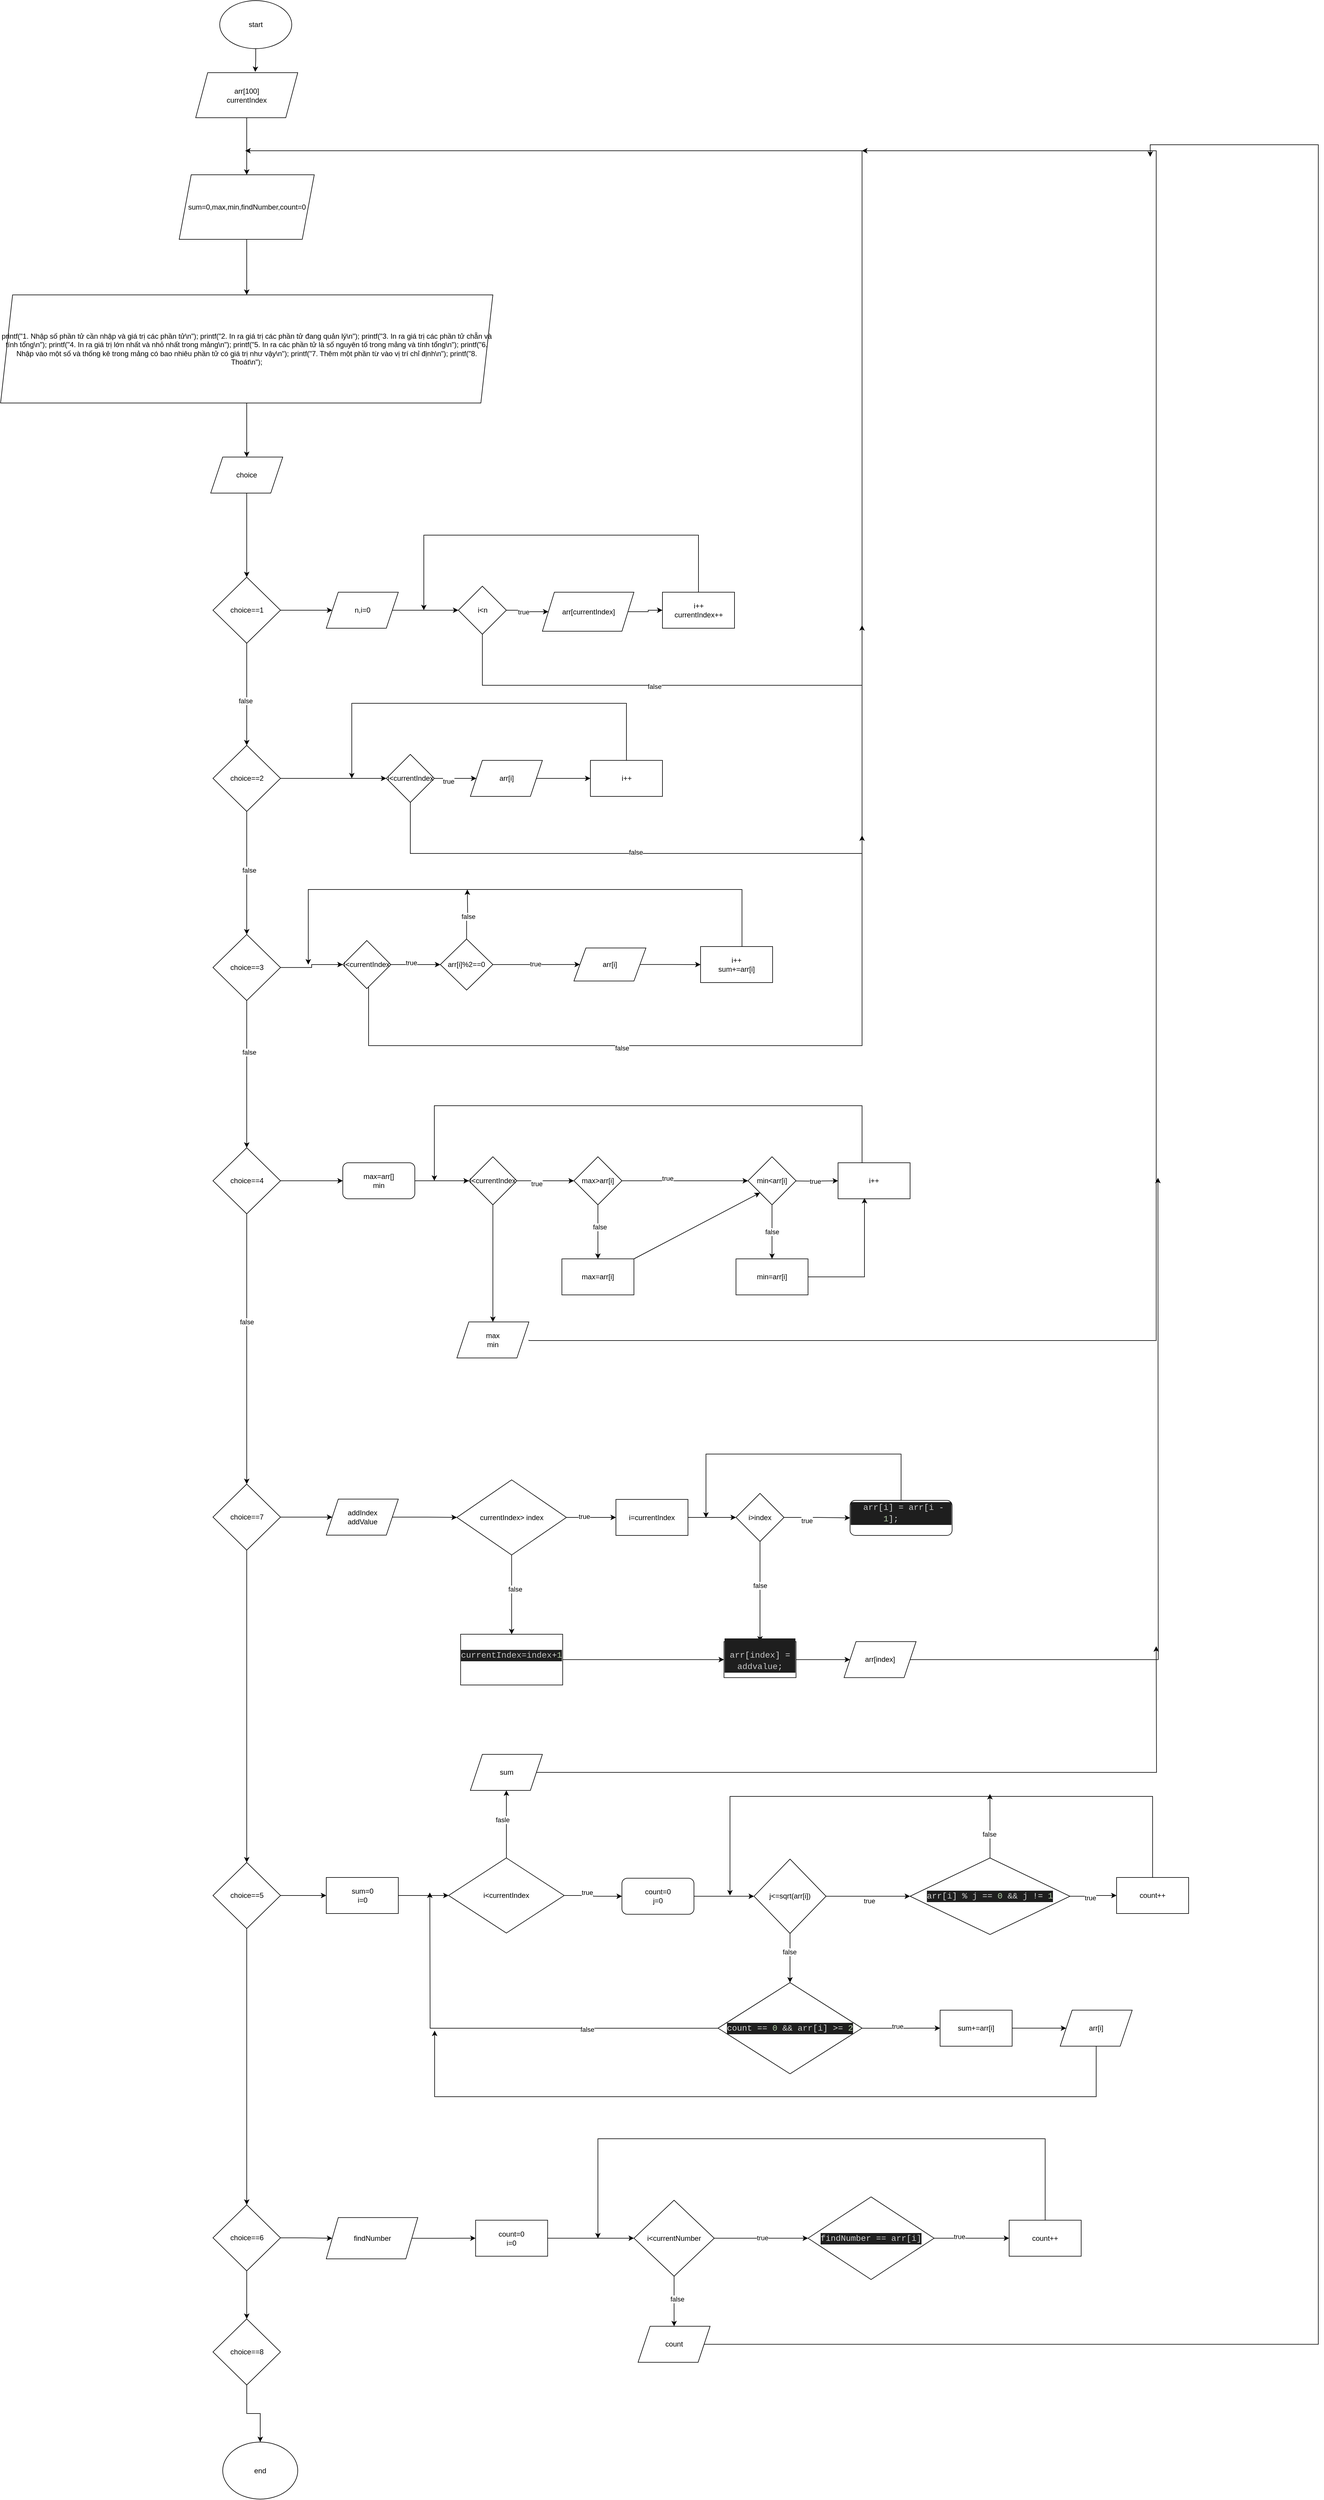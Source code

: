 <mxfile version="22.1.3" type="device" pages="2">
  <diagram id="C5RBs43oDa-KdzZeNtuy" name="Page-1">
    <mxGraphModel dx="3622" dy="1215" grid="1" gridSize="10" guides="1" tooltips="1" connect="1" arrows="1" fold="1" page="1" pageScale="1" pageWidth="827" pageHeight="1169" math="0" shadow="0">
      <root>
        <mxCell id="WIyWlLk6GJQsqaUBKTNV-0" />
        <mxCell id="WIyWlLk6GJQsqaUBKTNV-1" parent="WIyWlLk6GJQsqaUBKTNV-0" />
        <mxCell id="BMzQN_Qgctcw0ExiyMSk-0" value="start" style="ellipse;whiteSpace=wrap;html=1;" parent="WIyWlLk6GJQsqaUBKTNV-1" vertex="1">
          <mxGeometry x="320" y="460" width="120" height="80" as="geometry" />
        </mxCell>
        <mxCell id="BMzQN_Qgctcw0ExiyMSk-4" value="" style="edgeStyle=orthogonalEdgeStyle;rounded=0;orthogonalLoop=1;jettySize=auto;html=1;" parent="WIyWlLk6GJQsqaUBKTNV-1" source="BMzQN_Qgctcw0ExiyMSk-1" target="BMzQN_Qgctcw0ExiyMSk-3" edge="1">
          <mxGeometry relative="1" as="geometry" />
        </mxCell>
        <mxCell id="BMzQN_Qgctcw0ExiyMSk-1" value="arr[100]&lt;br&gt;currentIndex" style="shape=parallelogram;perimeter=parallelogramPerimeter;whiteSpace=wrap;html=1;fixedSize=1;" parent="WIyWlLk6GJQsqaUBKTNV-1" vertex="1">
          <mxGeometry x="280" y="580" width="170" height="75" as="geometry" />
        </mxCell>
        <mxCell id="BMzQN_Qgctcw0ExiyMSk-2" style="edgeStyle=orthogonalEdgeStyle;rounded=0;orthogonalLoop=1;jettySize=auto;html=1;entryX=0.583;entryY=-0.017;entryDx=0;entryDy=0;entryPerimeter=0;" parent="WIyWlLk6GJQsqaUBKTNV-1" source="BMzQN_Qgctcw0ExiyMSk-0" target="BMzQN_Qgctcw0ExiyMSk-1" edge="1">
          <mxGeometry relative="1" as="geometry" />
        </mxCell>
        <mxCell id="BMzQN_Qgctcw0ExiyMSk-6" style="edgeStyle=orthogonalEdgeStyle;rounded=0;orthogonalLoop=1;jettySize=auto;html=1;entryX=0.5;entryY=0;entryDx=0;entryDy=0;" parent="WIyWlLk6GJQsqaUBKTNV-1" source="BMzQN_Qgctcw0ExiyMSk-3" target="BMzQN_Qgctcw0ExiyMSk-5" edge="1">
          <mxGeometry relative="1" as="geometry" />
        </mxCell>
        <mxCell id="BMzQN_Qgctcw0ExiyMSk-3" value="sum=0,max,min,findNumber,count=0" style="shape=parallelogram;perimeter=parallelogramPerimeter;whiteSpace=wrap;html=1;fixedSize=1;" parent="WIyWlLk6GJQsqaUBKTNV-1" vertex="1">
          <mxGeometry x="252.5" y="750" width="225" height="107.5" as="geometry" />
        </mxCell>
        <mxCell id="BMzQN_Qgctcw0ExiyMSk-8" style="edgeStyle=orthogonalEdgeStyle;rounded=0;orthogonalLoop=1;jettySize=auto;html=1;entryX=0.5;entryY=0;entryDx=0;entryDy=0;" parent="WIyWlLk6GJQsqaUBKTNV-1" source="BMzQN_Qgctcw0ExiyMSk-5" target="BMzQN_Qgctcw0ExiyMSk-7" edge="1">
          <mxGeometry relative="1" as="geometry" />
        </mxCell>
        <mxCell id="BMzQN_Qgctcw0ExiyMSk-5" value="printf(&quot;1. Nhập số phần tử cần nhập và giá trị các phần tử\n&quot;); printf(&quot;2. In ra giá trị các phần tử đang quản lý\n&quot;); printf(&quot;3. In ra giá trị các phần tử chẵn và tính tổng\n&quot;); printf(&quot;4. In ra giá trị lớn nhất và nhỏ nhất trong mảng\n&quot;); printf(&quot;5. In ra các phần tử là số nguyên tố trong mảng và tính tổng\n&quot;); printf(&quot;6. Nhập vào một số và thống kê trong mảng có bao nhiêu phần tử có giá trị như vậy\n&quot;); printf(&quot;7. Thêm một phần từ vào vị trí chỉ định\n&quot;); printf(&quot;8. Thoát\n&quot;);" style="shape=parallelogram;perimeter=parallelogramPerimeter;whiteSpace=wrap;html=1;fixedSize=1;" parent="WIyWlLk6GJQsqaUBKTNV-1" vertex="1">
          <mxGeometry x="-45" y="950" width="820" height="180" as="geometry" />
        </mxCell>
        <mxCell id="BMzQN_Qgctcw0ExiyMSk-11" style="edgeStyle=orthogonalEdgeStyle;rounded=0;orthogonalLoop=1;jettySize=auto;html=1;entryX=0.5;entryY=0;entryDx=0;entryDy=0;" parent="WIyWlLk6GJQsqaUBKTNV-1" source="BMzQN_Qgctcw0ExiyMSk-7" target="BMzQN_Qgctcw0ExiyMSk-10" edge="1">
          <mxGeometry relative="1" as="geometry" />
        </mxCell>
        <mxCell id="BMzQN_Qgctcw0ExiyMSk-7" value="choice" style="shape=parallelogram;perimeter=parallelogramPerimeter;whiteSpace=wrap;html=1;fixedSize=1;" parent="WIyWlLk6GJQsqaUBKTNV-1" vertex="1">
          <mxGeometry x="305" y="1220" width="120" height="60" as="geometry" />
        </mxCell>
        <mxCell id="BMzQN_Qgctcw0ExiyMSk-13" value="" style="edgeStyle=orthogonalEdgeStyle;rounded=0;orthogonalLoop=1;jettySize=auto;html=1;" parent="WIyWlLk6GJQsqaUBKTNV-1" source="BMzQN_Qgctcw0ExiyMSk-10" target="BMzQN_Qgctcw0ExiyMSk-12" edge="1">
          <mxGeometry relative="1" as="geometry" />
        </mxCell>
        <mxCell id="BMzQN_Qgctcw0ExiyMSk-22" value="" style="edgeStyle=orthogonalEdgeStyle;rounded=0;orthogonalLoop=1;jettySize=auto;html=1;" parent="WIyWlLk6GJQsqaUBKTNV-1" source="BMzQN_Qgctcw0ExiyMSk-10" target="BMzQN_Qgctcw0ExiyMSk-21" edge="1">
          <mxGeometry relative="1" as="geometry" />
        </mxCell>
        <mxCell id="BMzQN_Qgctcw0ExiyMSk-91" value="false" style="edgeLabel;html=1;align=center;verticalAlign=middle;resizable=0;points=[];" parent="BMzQN_Qgctcw0ExiyMSk-22" vertex="1" connectable="0">
          <mxGeometry x="0.129" y="-2" relative="1" as="geometry">
            <mxPoint as="offset" />
          </mxGeometry>
        </mxCell>
        <mxCell id="BMzQN_Qgctcw0ExiyMSk-10" value="choice==1" style="rhombus;whiteSpace=wrap;html=1;" parent="WIyWlLk6GJQsqaUBKTNV-1" vertex="1">
          <mxGeometry x="308.75" y="1420" width="112.5" height="110" as="geometry" />
        </mxCell>
        <mxCell id="BMzQN_Qgctcw0ExiyMSk-15" value="" style="edgeStyle=orthogonalEdgeStyle;rounded=0;orthogonalLoop=1;jettySize=auto;html=1;" parent="WIyWlLk6GJQsqaUBKTNV-1" source="BMzQN_Qgctcw0ExiyMSk-12" target="BMzQN_Qgctcw0ExiyMSk-14" edge="1">
          <mxGeometry relative="1" as="geometry" />
        </mxCell>
        <mxCell id="BMzQN_Qgctcw0ExiyMSk-12" value="n,i=0" style="shape=parallelogram;perimeter=parallelogramPerimeter;whiteSpace=wrap;html=1;fixedSize=1;" parent="WIyWlLk6GJQsqaUBKTNV-1" vertex="1">
          <mxGeometry x="497.5" y="1445" width="120" height="60" as="geometry" />
        </mxCell>
        <mxCell id="BMzQN_Qgctcw0ExiyMSk-17" value="" style="edgeStyle=orthogonalEdgeStyle;rounded=0;orthogonalLoop=1;jettySize=auto;html=1;" parent="WIyWlLk6GJQsqaUBKTNV-1" source="BMzQN_Qgctcw0ExiyMSk-14" target="BMzQN_Qgctcw0ExiyMSk-16" edge="1">
          <mxGeometry relative="1" as="geometry" />
        </mxCell>
        <mxCell id="BMzQN_Qgctcw0ExiyMSk-33" value="true" style="edgeLabel;html=1;align=center;verticalAlign=middle;resizable=0;points=[];" parent="BMzQN_Qgctcw0ExiyMSk-17" vertex="1" connectable="0">
          <mxGeometry x="-0.191" y="-3" relative="1" as="geometry">
            <mxPoint x="-1" as="offset" />
          </mxGeometry>
        </mxCell>
        <mxCell id="BMzQN_Qgctcw0ExiyMSk-23" style="edgeStyle=orthogonalEdgeStyle;rounded=0;orthogonalLoop=1;jettySize=auto;html=1;" parent="WIyWlLk6GJQsqaUBKTNV-1" source="BMzQN_Qgctcw0ExiyMSk-14" edge="1">
          <mxGeometry relative="1" as="geometry">
            <mxPoint x="362.5" y="710" as="targetPoint" />
            <Array as="points">
              <mxPoint x="757" y="1600" />
              <mxPoint x="1390" y="1600" />
              <mxPoint x="1390" y="710" />
            </Array>
          </mxGeometry>
        </mxCell>
        <mxCell id="BMzQN_Qgctcw0ExiyMSk-32" value="false" style="edgeLabel;html=1;align=center;verticalAlign=middle;resizable=0;points=[];" parent="BMzQN_Qgctcw0ExiyMSk-23" vertex="1" connectable="0">
          <mxGeometry x="-0.719" y="-2" relative="1" as="geometry">
            <mxPoint x="1" as="offset" />
          </mxGeometry>
        </mxCell>
        <mxCell id="BMzQN_Qgctcw0ExiyMSk-14" value="i&amp;lt;n" style="rhombus;whiteSpace=wrap;html=1;" parent="WIyWlLk6GJQsqaUBKTNV-1" vertex="1">
          <mxGeometry x="717.5" y="1435" width="80" height="80" as="geometry" />
        </mxCell>
        <mxCell id="BMzQN_Qgctcw0ExiyMSk-19" value="" style="edgeStyle=orthogonalEdgeStyle;rounded=0;orthogonalLoop=1;jettySize=auto;html=1;" parent="WIyWlLk6GJQsqaUBKTNV-1" source="BMzQN_Qgctcw0ExiyMSk-16" target="BMzQN_Qgctcw0ExiyMSk-18" edge="1">
          <mxGeometry relative="1" as="geometry" />
        </mxCell>
        <mxCell id="BMzQN_Qgctcw0ExiyMSk-16" value="arr[currentIndex]" style="shape=parallelogram;perimeter=parallelogramPerimeter;whiteSpace=wrap;html=1;fixedSize=1;" parent="WIyWlLk6GJQsqaUBKTNV-1" vertex="1">
          <mxGeometry x="857.5" y="1445" width="152.5" height="65" as="geometry" />
        </mxCell>
        <mxCell id="BMzQN_Qgctcw0ExiyMSk-20" style="edgeStyle=orthogonalEdgeStyle;rounded=0;orthogonalLoop=1;jettySize=auto;html=1;" parent="WIyWlLk6GJQsqaUBKTNV-1" source="BMzQN_Qgctcw0ExiyMSk-18" edge="1">
          <mxGeometry relative="1" as="geometry">
            <mxPoint x="660" y="1475" as="targetPoint" />
            <Array as="points">
              <mxPoint x="1118" y="1350" />
              <mxPoint x="660" y="1350" />
            </Array>
          </mxGeometry>
        </mxCell>
        <mxCell id="BMzQN_Qgctcw0ExiyMSk-18" value="i++&lt;br&gt;currentIndex++" style="whiteSpace=wrap;html=1;" parent="WIyWlLk6GJQsqaUBKTNV-1" vertex="1">
          <mxGeometry x="1057.5" y="1445" width="120" height="60" as="geometry" />
        </mxCell>
        <mxCell id="BMzQN_Qgctcw0ExiyMSk-38" value="" style="edgeStyle=orthogonalEdgeStyle;rounded=0;orthogonalLoop=1;jettySize=auto;html=1;" parent="WIyWlLk6GJQsqaUBKTNV-1" source="BMzQN_Qgctcw0ExiyMSk-21" target="BMzQN_Qgctcw0ExiyMSk-37" edge="1">
          <mxGeometry relative="1" as="geometry" />
        </mxCell>
        <mxCell id="BMzQN_Qgctcw0ExiyMSk-92" value="false" style="edgeLabel;html=1;align=center;verticalAlign=middle;resizable=0;points=[];" parent="BMzQN_Qgctcw0ExiyMSk-38" vertex="1" connectable="0">
          <mxGeometry x="-0.043" y="4" relative="1" as="geometry">
            <mxPoint as="offset" />
          </mxGeometry>
        </mxCell>
        <mxCell id="BMzQN_Qgctcw0ExiyMSk-21" value="choice==2" style="rhombus;whiteSpace=wrap;html=1;" parent="WIyWlLk6GJQsqaUBKTNV-1" vertex="1">
          <mxGeometry x="308.75" y="1700" width="112.5" height="110" as="geometry" />
        </mxCell>
        <mxCell id="BMzQN_Qgctcw0ExiyMSk-24" value="" style="edgeStyle=orthogonalEdgeStyle;rounded=0;orthogonalLoop=1;jettySize=auto;html=1;exitX=1;exitY=0.5;exitDx=0;exitDy=0;" parent="WIyWlLk6GJQsqaUBKTNV-1" source="BMzQN_Qgctcw0ExiyMSk-21" target="BMzQN_Qgctcw0ExiyMSk-27" edge="1">
          <mxGeometry relative="1" as="geometry">
            <mxPoint x="630" y="1744.91" as="sourcePoint" />
          </mxGeometry>
        </mxCell>
        <mxCell id="BMzQN_Qgctcw0ExiyMSk-26" value="" style="edgeStyle=orthogonalEdgeStyle;rounded=0;orthogonalLoop=1;jettySize=auto;html=1;" parent="WIyWlLk6GJQsqaUBKTNV-1" source="BMzQN_Qgctcw0ExiyMSk-27" target="BMzQN_Qgctcw0ExiyMSk-29" edge="1">
          <mxGeometry relative="1" as="geometry" />
        </mxCell>
        <mxCell id="BMzQN_Qgctcw0ExiyMSk-34" value="true" style="edgeLabel;html=1;align=center;verticalAlign=middle;resizable=0;points=[];" parent="BMzQN_Qgctcw0ExiyMSk-26" vertex="1" connectable="0">
          <mxGeometry x="-0.295" y="-5" relative="1" as="geometry">
            <mxPoint x="-1" as="offset" />
          </mxGeometry>
        </mxCell>
        <mxCell id="BMzQN_Qgctcw0ExiyMSk-35" style="edgeStyle=orthogonalEdgeStyle;rounded=0;orthogonalLoop=1;jettySize=auto;html=1;" parent="WIyWlLk6GJQsqaUBKTNV-1" source="BMzQN_Qgctcw0ExiyMSk-27" edge="1">
          <mxGeometry relative="1" as="geometry">
            <mxPoint x="1390" y="1500" as="targetPoint" />
            <Array as="points">
              <mxPoint x="637" y="1880" />
              <mxPoint x="1390" y="1880" />
            </Array>
          </mxGeometry>
        </mxCell>
        <mxCell id="BMzQN_Qgctcw0ExiyMSk-36" value="false" style="edgeLabel;html=1;align=center;verticalAlign=middle;resizable=0;points=[];" parent="BMzQN_Qgctcw0ExiyMSk-35" vertex="1" connectable="0">
          <mxGeometry x="-0.246" y="2" relative="1" as="geometry">
            <mxPoint x="1" as="offset" />
          </mxGeometry>
        </mxCell>
        <mxCell id="BMzQN_Qgctcw0ExiyMSk-27" value="i&amp;lt;currentIndex" style="rhombus;whiteSpace=wrap;html=1;" parent="WIyWlLk6GJQsqaUBKTNV-1" vertex="1">
          <mxGeometry x="597.5" y="1715" width="80" height="80" as="geometry" />
        </mxCell>
        <mxCell id="BMzQN_Qgctcw0ExiyMSk-28" value="" style="edgeStyle=orthogonalEdgeStyle;rounded=0;orthogonalLoop=1;jettySize=auto;html=1;" parent="WIyWlLk6GJQsqaUBKTNV-1" source="BMzQN_Qgctcw0ExiyMSk-29" target="BMzQN_Qgctcw0ExiyMSk-31" edge="1">
          <mxGeometry relative="1" as="geometry" />
        </mxCell>
        <mxCell id="BMzQN_Qgctcw0ExiyMSk-29" value="arr[i]" style="shape=parallelogram;perimeter=parallelogramPerimeter;whiteSpace=wrap;html=1;fixedSize=1;" parent="WIyWlLk6GJQsqaUBKTNV-1" vertex="1">
          <mxGeometry x="737.5" y="1725" width="120" height="60" as="geometry" />
        </mxCell>
        <mxCell id="BMzQN_Qgctcw0ExiyMSk-30" style="edgeStyle=orthogonalEdgeStyle;rounded=0;orthogonalLoop=1;jettySize=auto;html=1;" parent="WIyWlLk6GJQsqaUBKTNV-1" source="BMzQN_Qgctcw0ExiyMSk-31" edge="1">
          <mxGeometry relative="1" as="geometry">
            <mxPoint x="540" y="1755" as="targetPoint" />
            <Array as="points">
              <mxPoint x="998" y="1630" />
              <mxPoint x="540" y="1630" />
            </Array>
          </mxGeometry>
        </mxCell>
        <mxCell id="BMzQN_Qgctcw0ExiyMSk-31" value="i++" style="whiteSpace=wrap;html=1;" parent="WIyWlLk6GJQsqaUBKTNV-1" vertex="1">
          <mxGeometry x="937.5" y="1725" width="120" height="60" as="geometry" />
        </mxCell>
        <mxCell id="BMzQN_Qgctcw0ExiyMSk-58" value="" style="edgeStyle=orthogonalEdgeStyle;rounded=0;orthogonalLoop=1;jettySize=auto;html=1;" parent="WIyWlLk6GJQsqaUBKTNV-1" source="BMzQN_Qgctcw0ExiyMSk-37" target="BMzQN_Qgctcw0ExiyMSk-57" edge="1">
          <mxGeometry relative="1" as="geometry" />
        </mxCell>
        <mxCell id="BMzQN_Qgctcw0ExiyMSk-93" value="false" style="edgeLabel;html=1;align=center;verticalAlign=middle;resizable=0;points=[];" parent="BMzQN_Qgctcw0ExiyMSk-58" vertex="1" connectable="0">
          <mxGeometry x="-0.289" y="4" relative="1" as="geometry">
            <mxPoint y="-1" as="offset" />
          </mxGeometry>
        </mxCell>
        <mxCell id="BMzQN_Qgctcw0ExiyMSk-37" value="choice==3" style="rhombus;whiteSpace=wrap;html=1;" parent="WIyWlLk6GJQsqaUBKTNV-1" vertex="1">
          <mxGeometry x="308.75" y="2014.91" width="112.5" height="110" as="geometry" />
        </mxCell>
        <mxCell id="BMzQN_Qgctcw0ExiyMSk-39" value="" style="edgeStyle=orthogonalEdgeStyle;rounded=0;orthogonalLoop=1;jettySize=auto;html=1;exitX=1;exitY=0.5;exitDx=0;exitDy=0;" parent="WIyWlLk6GJQsqaUBKTNV-1" source="BMzQN_Qgctcw0ExiyMSk-37" target="BMzQN_Qgctcw0ExiyMSk-42" edge="1">
          <mxGeometry relative="1" as="geometry">
            <mxPoint x="671" y="2054.91" as="sourcePoint" />
          </mxGeometry>
        </mxCell>
        <mxCell id="BMzQN_Qgctcw0ExiyMSk-41" value="" style="edgeStyle=orthogonalEdgeStyle;rounded=0;orthogonalLoop=1;jettySize=auto;html=1;entryX=0;entryY=0.5;entryDx=0;entryDy=0;" parent="WIyWlLk6GJQsqaUBKTNV-1" source="BMzQN_Qgctcw0ExiyMSk-42" target="BMzQN_Qgctcw0ExiyMSk-47" edge="1">
          <mxGeometry relative="1" as="geometry">
            <mxPoint x="657.47" y="2065" as="targetPoint" />
          </mxGeometry>
        </mxCell>
        <mxCell id="BMzQN_Qgctcw0ExiyMSk-51" value="true" style="edgeLabel;html=1;align=center;verticalAlign=middle;resizable=0;points=[];" parent="BMzQN_Qgctcw0ExiyMSk-41" vertex="1" connectable="0">
          <mxGeometry x="-0.192" y="3" relative="1" as="geometry">
            <mxPoint as="offset" />
          </mxGeometry>
        </mxCell>
        <mxCell id="BMzQN_Qgctcw0ExiyMSk-53" style="edgeStyle=orthogonalEdgeStyle;rounded=0;orthogonalLoop=1;jettySize=auto;html=1;" parent="WIyWlLk6GJQsqaUBKTNV-1" source="BMzQN_Qgctcw0ExiyMSk-42" edge="1">
          <mxGeometry relative="1" as="geometry">
            <mxPoint x="1390" y="1850" as="targetPoint" />
            <Array as="points">
              <mxPoint x="568" y="2200" />
            </Array>
          </mxGeometry>
        </mxCell>
        <mxCell id="BMzQN_Qgctcw0ExiyMSk-54" value="false" style="edgeLabel;html=1;align=center;verticalAlign=middle;resizable=0;points=[];" parent="BMzQN_Qgctcw0ExiyMSk-53" vertex="1" connectable="0">
          <mxGeometry x="-0.181" y="-4" relative="1" as="geometry">
            <mxPoint as="offset" />
          </mxGeometry>
        </mxCell>
        <mxCell id="BMzQN_Qgctcw0ExiyMSk-42" value="i&amp;lt;currentIndex" style="rhombus;whiteSpace=wrap;html=1;" parent="WIyWlLk6GJQsqaUBKTNV-1" vertex="1">
          <mxGeometry x="525.02" y="2025.0" width="80" height="80" as="geometry" />
        </mxCell>
        <mxCell id="BMzQN_Qgctcw0ExiyMSk-43" value="" style="edgeStyle=orthogonalEdgeStyle;rounded=0;orthogonalLoop=1;jettySize=auto;html=1;" parent="WIyWlLk6GJQsqaUBKTNV-1" source="BMzQN_Qgctcw0ExiyMSk-44" target="BMzQN_Qgctcw0ExiyMSk-46" edge="1">
          <mxGeometry relative="1" as="geometry" />
        </mxCell>
        <mxCell id="BMzQN_Qgctcw0ExiyMSk-44" value="arr[i]" style="shape=parallelogram;perimeter=parallelogramPerimeter;whiteSpace=wrap;html=1;fixedSize=1;" parent="WIyWlLk6GJQsqaUBKTNV-1" vertex="1">
          <mxGeometry x="910" y="2037.41" width="120" height="55" as="geometry" />
        </mxCell>
        <mxCell id="BMzQN_Qgctcw0ExiyMSk-45" style="edgeStyle=orthogonalEdgeStyle;rounded=0;orthogonalLoop=1;jettySize=auto;html=1;" parent="WIyWlLk6GJQsqaUBKTNV-1" source="BMzQN_Qgctcw0ExiyMSk-46" edge="1">
          <mxGeometry relative="1" as="geometry">
            <mxPoint x="467.52" y="2065" as="targetPoint" />
            <Array as="points">
              <mxPoint x="1190" y="1940" />
              <mxPoint x="468" y="1940" />
            </Array>
          </mxGeometry>
        </mxCell>
        <mxCell id="BMzQN_Qgctcw0ExiyMSk-46" value="i++&lt;br&gt;sum+=arr[i]" style="whiteSpace=wrap;html=1;" parent="WIyWlLk6GJQsqaUBKTNV-1" vertex="1">
          <mxGeometry x="1121" y="2035.0" width="120" height="60" as="geometry" />
        </mxCell>
        <mxCell id="BMzQN_Qgctcw0ExiyMSk-49" style="edgeStyle=orthogonalEdgeStyle;rounded=0;orthogonalLoop=1;jettySize=auto;html=1;" parent="WIyWlLk6GJQsqaUBKTNV-1" source="BMzQN_Qgctcw0ExiyMSk-47" edge="1">
          <mxGeometry relative="1" as="geometry">
            <mxPoint x="732.47" y="1940" as="targetPoint" />
          </mxGeometry>
        </mxCell>
        <mxCell id="BMzQN_Qgctcw0ExiyMSk-50" value="false" style="edgeLabel;html=1;align=center;verticalAlign=middle;resizable=0;points=[];" parent="BMzQN_Qgctcw0ExiyMSk-49" vertex="1" connectable="0">
          <mxGeometry x="-0.102" y="-2" relative="1" as="geometry">
            <mxPoint as="offset" />
          </mxGeometry>
        </mxCell>
        <mxCell id="BMzQN_Qgctcw0ExiyMSk-47" value="arr[i]%2==0" style="rhombus;whiteSpace=wrap;html=1;" parent="WIyWlLk6GJQsqaUBKTNV-1" vertex="1">
          <mxGeometry x="687.47" y="2022.5" width="87.53" height="85" as="geometry" />
        </mxCell>
        <mxCell id="BMzQN_Qgctcw0ExiyMSk-48" style="edgeStyle=orthogonalEdgeStyle;rounded=0;orthogonalLoop=1;jettySize=auto;html=1;entryX=0;entryY=0.5;entryDx=0;entryDy=0;" parent="WIyWlLk6GJQsqaUBKTNV-1" source="BMzQN_Qgctcw0ExiyMSk-47" target="BMzQN_Qgctcw0ExiyMSk-44" edge="1">
          <mxGeometry relative="1" as="geometry">
            <mxPoint x="840" y="2065" as="targetPoint" />
          </mxGeometry>
        </mxCell>
        <mxCell id="BMzQN_Qgctcw0ExiyMSk-52" value="true" style="edgeLabel;html=1;align=center;verticalAlign=middle;resizable=0;points=[];" parent="BMzQN_Qgctcw0ExiyMSk-48" vertex="1" connectable="0">
          <mxGeometry x="-0.013" y="1" relative="1" as="geometry">
            <mxPoint x="-1" as="offset" />
          </mxGeometry>
        </mxCell>
        <mxCell id="BMzQN_Qgctcw0ExiyMSk-69" style="edgeStyle=orthogonalEdgeStyle;rounded=0;orthogonalLoop=1;jettySize=auto;html=1;entryX=0;entryY=0.5;entryDx=0;entryDy=0;" parent="WIyWlLk6GJQsqaUBKTNV-1" source="BMzQN_Qgctcw0ExiyMSk-57" target="BMzQN_Qgctcw0ExiyMSk-70" edge="1">
          <mxGeometry relative="1" as="geometry">
            <mxPoint x="510" y="2425" as="targetPoint" />
          </mxGeometry>
        </mxCell>
        <mxCell id="BMzQN_Qgctcw0ExiyMSk-90" value="" style="edgeStyle=orthogonalEdgeStyle;rounded=0;orthogonalLoop=1;jettySize=auto;html=1;" parent="WIyWlLk6GJQsqaUBKTNV-1" source="BMzQN_Qgctcw0ExiyMSk-57" target="BMzQN_Qgctcw0ExiyMSk-89" edge="1">
          <mxGeometry relative="1" as="geometry" />
        </mxCell>
        <mxCell id="BMzQN_Qgctcw0ExiyMSk-94" value="false" style="edgeLabel;html=1;align=center;verticalAlign=middle;resizable=0;points=[];" parent="BMzQN_Qgctcw0ExiyMSk-90" vertex="1" connectable="0">
          <mxGeometry x="-0.202" relative="1" as="geometry">
            <mxPoint as="offset" />
          </mxGeometry>
        </mxCell>
        <mxCell id="BMzQN_Qgctcw0ExiyMSk-57" value="choice==4" style="rhombus;whiteSpace=wrap;html=1;" parent="WIyWlLk6GJQsqaUBKTNV-1" vertex="1">
          <mxGeometry x="308.75" y="2370" width="112.5" height="110" as="geometry" />
        </mxCell>
        <mxCell id="BMzQN_Qgctcw0ExiyMSk-62" value="" style="edgeStyle=orthogonalEdgeStyle;rounded=0;orthogonalLoop=1;jettySize=auto;html=1;entryX=0;entryY=0.5;entryDx=0;entryDy=0;" parent="WIyWlLk6GJQsqaUBKTNV-1" source="BMzQN_Qgctcw0ExiyMSk-64" target="BMzQN_Qgctcw0ExiyMSk-72" edge="1">
          <mxGeometry relative="1" as="geometry">
            <mxPoint x="885.04" y="2425" as="targetPoint" />
          </mxGeometry>
        </mxCell>
        <mxCell id="BMzQN_Qgctcw0ExiyMSk-63" value="true" style="edgeLabel;html=1;align=center;verticalAlign=middle;resizable=0;points=[];" parent="BMzQN_Qgctcw0ExiyMSk-62" vertex="1" connectable="0">
          <mxGeometry x="-0.295" y="-5" relative="1" as="geometry">
            <mxPoint x="-1" as="offset" />
          </mxGeometry>
        </mxCell>
        <mxCell id="BMzQN_Qgctcw0ExiyMSk-86" style="edgeStyle=orthogonalEdgeStyle;rounded=0;orthogonalLoop=1;jettySize=auto;html=1;" parent="WIyWlLk6GJQsqaUBKTNV-1" source="BMzQN_Qgctcw0ExiyMSk-64" target="BMzQN_Qgctcw0ExiyMSk-87" edge="1">
          <mxGeometry relative="1" as="geometry">
            <mxPoint x="775.04" y="2690" as="targetPoint" />
          </mxGeometry>
        </mxCell>
        <mxCell id="BMzQN_Qgctcw0ExiyMSk-64" value="i&amp;lt;currentIndex" style="rhombus;whiteSpace=wrap;html=1;" parent="WIyWlLk6GJQsqaUBKTNV-1" vertex="1">
          <mxGeometry x="735.04" y="2385" width="80" height="80" as="geometry" />
        </mxCell>
        <mxCell id="BMzQN_Qgctcw0ExiyMSk-65" value="" style="edgeStyle=orthogonalEdgeStyle;rounded=0;orthogonalLoop=1;jettySize=auto;html=1;" parent="WIyWlLk6GJQsqaUBKTNV-1" target="BMzQN_Qgctcw0ExiyMSk-68" edge="1">
          <mxGeometry relative="1" as="geometry">
            <mxPoint x="1250" y="2425" as="sourcePoint" />
          </mxGeometry>
        </mxCell>
        <mxCell id="BMzQN_Qgctcw0ExiyMSk-76" value="true" style="edgeLabel;html=1;align=center;verticalAlign=middle;resizable=0;points=[];" parent="BMzQN_Qgctcw0ExiyMSk-65" vertex="1" connectable="0">
          <mxGeometry x="0.244" y="-1" relative="1" as="geometry">
            <mxPoint as="offset" />
          </mxGeometry>
        </mxCell>
        <mxCell id="BMzQN_Qgctcw0ExiyMSk-67" style="edgeStyle=orthogonalEdgeStyle;rounded=0;orthogonalLoop=1;jettySize=auto;html=1;" parent="WIyWlLk6GJQsqaUBKTNV-1" source="BMzQN_Qgctcw0ExiyMSk-68" edge="1">
          <mxGeometry relative="1" as="geometry">
            <mxPoint x="677.54" y="2425" as="targetPoint" />
            <Array as="points">
              <mxPoint x="1390" y="2300" />
              <mxPoint x="678" y="2300" />
            </Array>
          </mxGeometry>
        </mxCell>
        <mxCell id="BMzQN_Qgctcw0ExiyMSk-68" value="i++" style="whiteSpace=wrap;html=1;" parent="WIyWlLk6GJQsqaUBKTNV-1" vertex="1">
          <mxGeometry x="1350" y="2395" width="120" height="60" as="geometry" />
        </mxCell>
        <mxCell id="BMzQN_Qgctcw0ExiyMSk-71" style="edgeStyle=orthogonalEdgeStyle;rounded=0;orthogonalLoop=1;jettySize=auto;html=1;entryX=0;entryY=0.5;entryDx=0;entryDy=0;" parent="WIyWlLk6GJQsqaUBKTNV-1" source="BMzQN_Qgctcw0ExiyMSk-70" target="BMzQN_Qgctcw0ExiyMSk-64" edge="1">
          <mxGeometry relative="1" as="geometry" />
        </mxCell>
        <mxCell id="BMzQN_Qgctcw0ExiyMSk-70" value="max=arr[]&lt;br&gt;min" style="rounded=1;whiteSpace=wrap;html=1;" parent="WIyWlLk6GJQsqaUBKTNV-1" vertex="1">
          <mxGeometry x="525.02" y="2395" width="120" height="60" as="geometry" />
        </mxCell>
        <mxCell id="BMzQN_Qgctcw0ExiyMSk-74" value="" style="edgeStyle=orthogonalEdgeStyle;rounded=0;orthogonalLoop=1;jettySize=auto;html=1;" parent="WIyWlLk6GJQsqaUBKTNV-1" source="BMzQN_Qgctcw0ExiyMSk-72" target="BMzQN_Qgctcw0ExiyMSk-73" edge="1">
          <mxGeometry relative="1" as="geometry" />
        </mxCell>
        <mxCell id="BMzQN_Qgctcw0ExiyMSk-75" value="true" style="edgeLabel;html=1;align=center;verticalAlign=middle;resizable=0;points=[];" parent="BMzQN_Qgctcw0ExiyMSk-74" vertex="1" connectable="0">
          <mxGeometry x="-0.275" y="4" relative="1" as="geometry">
            <mxPoint as="offset" />
          </mxGeometry>
        </mxCell>
        <mxCell id="BMzQN_Qgctcw0ExiyMSk-78" value="" style="edgeStyle=orthogonalEdgeStyle;rounded=0;orthogonalLoop=1;jettySize=auto;html=1;" parent="WIyWlLk6GJQsqaUBKTNV-1" source="BMzQN_Qgctcw0ExiyMSk-72" target="BMzQN_Qgctcw0ExiyMSk-77" edge="1">
          <mxGeometry relative="1" as="geometry" />
        </mxCell>
        <mxCell id="BMzQN_Qgctcw0ExiyMSk-79" value="false" style="edgeLabel;html=1;align=center;verticalAlign=middle;resizable=0;points=[];" parent="BMzQN_Qgctcw0ExiyMSk-78" vertex="1" connectable="0">
          <mxGeometry x="-0.194" y="3" relative="1" as="geometry">
            <mxPoint as="offset" />
          </mxGeometry>
        </mxCell>
        <mxCell id="BMzQN_Qgctcw0ExiyMSk-72" value="max&amp;gt;arr[i]" style="rhombus;whiteSpace=wrap;html=1;" parent="WIyWlLk6GJQsqaUBKTNV-1" vertex="1">
          <mxGeometry x="910" y="2385" width="80" height="80" as="geometry" />
        </mxCell>
        <mxCell id="BMzQN_Qgctcw0ExiyMSk-81" value="false" style="edgeStyle=orthogonalEdgeStyle;rounded=0;orthogonalLoop=1;jettySize=auto;html=1;" parent="WIyWlLk6GJQsqaUBKTNV-1" source="BMzQN_Qgctcw0ExiyMSk-73" target="BMzQN_Qgctcw0ExiyMSk-80" edge="1">
          <mxGeometry relative="1" as="geometry" />
        </mxCell>
        <mxCell id="BMzQN_Qgctcw0ExiyMSk-73" value="min&amp;lt;arr[i]" style="rhombus;whiteSpace=wrap;html=1;" parent="WIyWlLk6GJQsqaUBKTNV-1" vertex="1">
          <mxGeometry x="1200" y="2385" width="80" height="80" as="geometry" />
        </mxCell>
        <mxCell id="BMzQN_Qgctcw0ExiyMSk-77" value="max=arr[i]" style="whiteSpace=wrap;html=1;" parent="WIyWlLk6GJQsqaUBKTNV-1" vertex="1">
          <mxGeometry x="890" y="2555" width="120" height="60" as="geometry" />
        </mxCell>
        <mxCell id="BMzQN_Qgctcw0ExiyMSk-80" value="min=arr[i]" style="whiteSpace=wrap;html=1;" parent="WIyWlLk6GJQsqaUBKTNV-1" vertex="1">
          <mxGeometry x="1180" y="2555" width="120" height="60" as="geometry" />
        </mxCell>
        <mxCell id="BMzQN_Qgctcw0ExiyMSk-84" value="" style="endArrow=classic;html=1;rounded=0;exitX=1;exitY=0;exitDx=0;exitDy=0;entryX=0;entryY=1;entryDx=0;entryDy=0;" parent="WIyWlLk6GJQsqaUBKTNV-1" source="BMzQN_Qgctcw0ExiyMSk-77" target="BMzQN_Qgctcw0ExiyMSk-73" edge="1">
          <mxGeometry width="50" height="50" relative="1" as="geometry">
            <mxPoint x="860" y="2520" as="sourcePoint" />
            <mxPoint x="910" y="2470" as="targetPoint" />
          </mxGeometry>
        </mxCell>
        <mxCell id="BMzQN_Qgctcw0ExiyMSk-85" style="edgeStyle=orthogonalEdgeStyle;rounded=0;orthogonalLoop=1;jettySize=auto;html=1;entryX=0.367;entryY=0.979;entryDx=0;entryDy=0;entryPerimeter=0;" parent="WIyWlLk6GJQsqaUBKTNV-1" source="BMzQN_Qgctcw0ExiyMSk-80" target="BMzQN_Qgctcw0ExiyMSk-68" edge="1">
          <mxGeometry relative="1" as="geometry" />
        </mxCell>
        <mxCell id="BMzQN_Qgctcw0ExiyMSk-88" style="edgeStyle=orthogonalEdgeStyle;rounded=0;orthogonalLoop=1;jettySize=auto;html=1;" parent="WIyWlLk6GJQsqaUBKTNV-1" edge="1">
          <mxGeometry relative="1" as="geometry">
            <mxPoint x="1390" y="710" as="targetPoint" />
            <mxPoint x="835.04" y="2690" as="sourcePoint" />
            <Array as="points">
              <mxPoint x="1880" y="2691" />
              <mxPoint x="1880" y="710" />
            </Array>
          </mxGeometry>
        </mxCell>
        <mxCell id="BMzQN_Qgctcw0ExiyMSk-87" value="max&lt;br&gt;min" style="shape=parallelogram;perimeter=parallelogramPerimeter;whiteSpace=wrap;html=1;fixedSize=1;" parent="WIyWlLk6GJQsqaUBKTNV-1" vertex="1">
          <mxGeometry x="715.04" y="2660" width="120" height="60" as="geometry" />
        </mxCell>
        <mxCell id="BMzQN_Qgctcw0ExiyMSk-96" value="" style="edgeStyle=orthogonalEdgeStyle;rounded=0;orthogonalLoop=1;jettySize=auto;html=1;" parent="WIyWlLk6GJQsqaUBKTNV-1" source="BMzQN_Qgctcw0ExiyMSk-89" target="BMzQN_Qgctcw0ExiyMSk-95" edge="1">
          <mxGeometry relative="1" as="geometry" />
        </mxCell>
        <mxCell id="hselfgzWbL1OzTnbsZfR-17" value="" style="edgeStyle=orthogonalEdgeStyle;rounded=0;orthogonalLoop=1;jettySize=auto;html=1;" parent="WIyWlLk6GJQsqaUBKTNV-1" source="BMzQN_Qgctcw0ExiyMSk-89" target="hselfgzWbL1OzTnbsZfR-16" edge="1">
          <mxGeometry relative="1" as="geometry" />
        </mxCell>
        <mxCell id="BMzQN_Qgctcw0ExiyMSk-89" value="choice==7" style="rhombus;whiteSpace=wrap;html=1;" parent="WIyWlLk6GJQsqaUBKTNV-1" vertex="1">
          <mxGeometry x="308.75" y="2930" width="112.5" height="110" as="geometry" />
        </mxCell>
        <mxCell id="BMzQN_Qgctcw0ExiyMSk-98" value="" style="edgeStyle=orthogonalEdgeStyle;rounded=0;orthogonalLoop=1;jettySize=auto;html=1;" parent="WIyWlLk6GJQsqaUBKTNV-1" source="BMzQN_Qgctcw0ExiyMSk-95" target="BMzQN_Qgctcw0ExiyMSk-97" edge="1">
          <mxGeometry relative="1" as="geometry" />
        </mxCell>
        <mxCell id="BMzQN_Qgctcw0ExiyMSk-95" value="addIndex&lt;br&gt;addValue" style="shape=parallelogram;perimeter=parallelogramPerimeter;whiteSpace=wrap;html=1;fixedSize=1;" parent="WIyWlLk6GJQsqaUBKTNV-1" vertex="1">
          <mxGeometry x="497.5" y="2955" width="120" height="60" as="geometry" />
        </mxCell>
        <mxCell id="BMzQN_Qgctcw0ExiyMSk-107" value="" style="edgeStyle=orthogonalEdgeStyle;rounded=0;orthogonalLoop=1;jettySize=auto;html=1;" parent="WIyWlLk6GJQsqaUBKTNV-1" source="BMzQN_Qgctcw0ExiyMSk-97" target="BMzQN_Qgctcw0ExiyMSk-106" edge="1">
          <mxGeometry relative="1" as="geometry" />
        </mxCell>
        <mxCell id="BMzQN_Qgctcw0ExiyMSk-109" value="true" style="edgeLabel;html=1;align=center;verticalAlign=middle;resizable=0;points=[];" parent="BMzQN_Qgctcw0ExiyMSk-107" vertex="1" connectable="0">
          <mxGeometry x="-0.282" y="2" relative="1" as="geometry">
            <mxPoint as="offset" />
          </mxGeometry>
        </mxCell>
        <mxCell id="hselfgzWbL1OzTnbsZfR-8" style="edgeStyle=orthogonalEdgeStyle;rounded=0;orthogonalLoop=1;jettySize=auto;html=1;" parent="WIyWlLk6GJQsqaUBKTNV-1" source="BMzQN_Qgctcw0ExiyMSk-97" target="hselfgzWbL1OzTnbsZfR-1" edge="1">
          <mxGeometry relative="1" as="geometry" />
        </mxCell>
        <mxCell id="hselfgzWbL1OzTnbsZfR-9" value="false" style="edgeLabel;html=1;align=center;verticalAlign=middle;resizable=0;points=[];" parent="hselfgzWbL1OzTnbsZfR-8" vertex="1" connectable="0">
          <mxGeometry x="-0.121" y="5" relative="1" as="geometry">
            <mxPoint y="-1" as="offset" />
          </mxGeometry>
        </mxCell>
        <mxCell id="BMzQN_Qgctcw0ExiyMSk-97" value="currentIndex&amp;gt; index" style="rhombus;whiteSpace=wrap;html=1;" parent="WIyWlLk6GJQsqaUBKTNV-1" vertex="1">
          <mxGeometry x="715.04" y="2923" width="182.5" height="125" as="geometry" />
        </mxCell>
        <mxCell id="BMzQN_Qgctcw0ExiyMSk-99" value="" style="edgeStyle=orthogonalEdgeStyle;rounded=0;orthogonalLoop=1;jettySize=auto;html=1;" parent="WIyWlLk6GJQsqaUBKTNV-1" source="BMzQN_Qgctcw0ExiyMSk-101" target="BMzQN_Qgctcw0ExiyMSk-110" edge="1">
          <mxGeometry relative="1" as="geometry">
            <mxPoint x="1330" y="2985.5" as="targetPoint" />
          </mxGeometry>
        </mxCell>
        <mxCell id="BMzQN_Qgctcw0ExiyMSk-100" value="true" style="edgeLabel;html=1;align=center;verticalAlign=middle;resizable=0;points=[];" parent="BMzQN_Qgctcw0ExiyMSk-99" vertex="1" connectable="0">
          <mxGeometry x="-0.295" y="-5" relative="1" as="geometry">
            <mxPoint x="-1" as="offset" />
          </mxGeometry>
        </mxCell>
        <mxCell id="hselfgzWbL1OzTnbsZfR-10" style="edgeStyle=orthogonalEdgeStyle;rounded=0;orthogonalLoop=1;jettySize=auto;html=1;" parent="WIyWlLk6GJQsqaUBKTNV-1" source="BMzQN_Qgctcw0ExiyMSk-101" target="hselfgzWbL1OzTnbsZfR-4" edge="1">
          <mxGeometry relative="1" as="geometry" />
        </mxCell>
        <mxCell id="hselfgzWbL1OzTnbsZfR-12" value="false" style="edgeLabel;html=1;align=center;verticalAlign=middle;resizable=0;points=[];" parent="hselfgzWbL1OzTnbsZfR-10" vertex="1" connectable="0">
          <mxGeometry x="-0.137" relative="1" as="geometry">
            <mxPoint y="1" as="offset" />
          </mxGeometry>
        </mxCell>
        <mxCell id="BMzQN_Qgctcw0ExiyMSk-101" value="i&amp;gt;index" style="rhombus;whiteSpace=wrap;html=1;" parent="WIyWlLk6GJQsqaUBKTNV-1" vertex="1">
          <mxGeometry x="1180" y="2945.5" width="80" height="80" as="geometry" />
        </mxCell>
        <mxCell id="BMzQN_Qgctcw0ExiyMSk-108" style="edgeStyle=orthogonalEdgeStyle;rounded=0;orthogonalLoop=1;jettySize=auto;html=1;entryX=0;entryY=0.5;entryDx=0;entryDy=0;" parent="WIyWlLk6GJQsqaUBKTNV-1" source="BMzQN_Qgctcw0ExiyMSk-106" target="BMzQN_Qgctcw0ExiyMSk-101" edge="1">
          <mxGeometry relative="1" as="geometry" />
        </mxCell>
        <mxCell id="BMzQN_Qgctcw0ExiyMSk-106" value="i=currentIndex" style="whiteSpace=wrap;html=1;" parent="WIyWlLk6GJQsqaUBKTNV-1" vertex="1">
          <mxGeometry x="980" y="2955.5" width="120" height="60" as="geometry" />
        </mxCell>
        <mxCell id="hselfgzWbL1OzTnbsZfR-0" style="edgeStyle=orthogonalEdgeStyle;rounded=0;orthogonalLoop=1;jettySize=auto;html=1;" parent="WIyWlLk6GJQsqaUBKTNV-1" source="BMzQN_Qgctcw0ExiyMSk-110" edge="1">
          <mxGeometry relative="1" as="geometry">
            <mxPoint x="1130" y="2986" as="targetPoint" />
            <Array as="points">
              <mxPoint x="1455" y="2880" />
              <mxPoint x="1130" y="2880" />
            </Array>
          </mxGeometry>
        </mxCell>
        <mxCell id="BMzQN_Qgctcw0ExiyMSk-110" value="&#xa;&lt;div style=&quot;color: rgb(212, 212, 212); background-color: rgb(30, 30, 30); font-family: Consolas, &amp;quot;Courier New&amp;quot;, monospace; font-weight: normal; font-size: 14px; line-height: 19px;&quot;&gt;&lt;div&gt;&lt;span style=&quot;color: #d4d4d4;&quot;&gt;&amp;nbsp;&lt;/span&gt;&lt;span style=&quot;color: #c8c8c8;&quot;&gt;arr&lt;/span&gt;&lt;span style=&quot;color: #d4d4d4;&quot;&gt;[&lt;/span&gt;&lt;span style=&quot;color: #c8c8c8;&quot;&gt;i&lt;/span&gt;&lt;span style=&quot;color: #d4d4d4;&quot;&gt;] = &lt;/span&gt;&lt;span style=&quot;color: #c8c8c8;&quot;&gt;arr&lt;/span&gt;&lt;span style=&quot;color: #d4d4d4;&quot;&gt;[&lt;/span&gt;&lt;span style=&quot;color: #c8c8c8;&quot;&gt;i&lt;/span&gt;&lt;span style=&quot;color: #d4d4d4;&quot;&gt; - &lt;/span&gt;&lt;span style=&quot;color: #b5cea8;&quot;&gt;1&lt;/span&gt;&lt;span style=&quot;color: #d4d4d4;&quot;&gt;]; &amp;nbsp; &amp;nbsp;&lt;/span&gt;&lt;/div&gt;&lt;/div&gt;&#xa;&#xa;" style="rounded=1;whiteSpace=wrap;html=1;" parent="WIyWlLk6GJQsqaUBKTNV-1" vertex="1">
          <mxGeometry x="1370" y="2957.12" width="170" height="58.38" as="geometry" />
        </mxCell>
        <mxCell id="hselfgzWbL1OzTnbsZfR-11" style="edgeStyle=orthogonalEdgeStyle;rounded=0;orthogonalLoop=1;jettySize=auto;html=1;entryX=0;entryY=0.5;entryDx=0;entryDy=0;" parent="WIyWlLk6GJQsqaUBKTNV-1" source="hselfgzWbL1OzTnbsZfR-1" target="hselfgzWbL1OzTnbsZfR-4" edge="1">
          <mxGeometry relative="1" as="geometry" />
        </mxCell>
        <mxCell id="hselfgzWbL1OzTnbsZfR-1" value="&#xa;&lt;div style=&quot;color: rgb(212, 212, 212); background-color: rgb(30, 30, 30); font-family: Consolas, &amp;quot;Courier New&amp;quot;, monospace; font-weight: normal; font-size: 14px; line-height: 19px;&quot;&gt;&lt;div&gt;&lt;span style=&quot;color: #c8c8c8;&quot;&gt;currentIndex&lt;/span&gt;&lt;span style=&quot;color: #d4d4d4;&quot;&gt;=&lt;/span&gt;&lt;span style=&quot;color: #c8c8c8;&quot;&gt;index&lt;/span&gt;&lt;span style=&quot;color: #d4d4d4;&quot;&gt;+&lt;/span&gt;&lt;span style=&quot;color: #b5cea8;&quot;&gt;1&lt;/span&gt;&lt;/div&gt;&lt;/div&gt;&#xa;&#xa;" style="whiteSpace=wrap;html=1;" parent="WIyWlLk6GJQsqaUBKTNV-1" vertex="1">
          <mxGeometry x="721.29" y="3180" width="170" height="84.5" as="geometry" />
        </mxCell>
        <mxCell id="hselfgzWbL1OzTnbsZfR-14" value="" style="edgeStyle=orthogonalEdgeStyle;rounded=0;orthogonalLoop=1;jettySize=auto;html=1;" parent="WIyWlLk6GJQsqaUBKTNV-1" source="hselfgzWbL1OzTnbsZfR-4" target="hselfgzWbL1OzTnbsZfR-13" edge="1">
          <mxGeometry relative="1" as="geometry" />
        </mxCell>
        <mxCell id="hselfgzWbL1OzTnbsZfR-4" value="&#xa;&lt;div style=&quot;color: rgb(212, 212, 212); background-color: rgb(30, 30, 30); font-family: Consolas, &amp;quot;Courier New&amp;quot;, monospace; font-weight: normal; font-size: 14px; line-height: 19px;&quot;&gt;&lt;div&gt;&lt;span style=&quot;color: #d4d4d4;&quot;&gt;&amp;nbsp; &amp;nbsp; &amp;nbsp; &amp;nbsp; &amp;nbsp; &amp;nbsp; &lt;/span&gt;&lt;span style=&quot;color: #c8c8c8;&quot;&gt;arr&lt;/span&gt;&lt;span style=&quot;color: #d4d4d4;&quot;&gt;[&lt;/span&gt;&lt;span style=&quot;color: #c8c8c8;&quot;&gt;index&lt;/span&gt;&lt;span style=&quot;color: #d4d4d4;&quot;&gt;] = &lt;/span&gt;&lt;span style=&quot;color: #c8c8c8;&quot;&gt;addvalue&lt;/span&gt;&lt;span style=&quot;color: #d4d4d4;&quot;&gt;;&lt;/span&gt;&lt;/div&gt;&lt;/div&gt;&#xa;&#xa;" style="whiteSpace=wrap;html=1;" parent="WIyWlLk6GJQsqaUBKTNV-1" vertex="1">
          <mxGeometry x="1160" y="3192.25" width="120" height="60" as="geometry" />
        </mxCell>
        <mxCell id="hselfgzWbL1OzTnbsZfR-15" style="edgeStyle=orthogonalEdgeStyle;rounded=0;orthogonalLoop=1;jettySize=auto;html=1;" parent="WIyWlLk6GJQsqaUBKTNV-1" source="hselfgzWbL1OzTnbsZfR-13" edge="1">
          <mxGeometry relative="1" as="geometry">
            <mxPoint x="1882.857" y="2420" as="targetPoint" />
          </mxGeometry>
        </mxCell>
        <mxCell id="hselfgzWbL1OzTnbsZfR-13" value="arr[index]" style="shape=parallelogram;perimeter=parallelogramPerimeter;whiteSpace=wrap;html=1;fixedSize=1;" parent="WIyWlLk6GJQsqaUBKTNV-1" vertex="1">
          <mxGeometry x="1360" y="3192.25" width="120" height="60" as="geometry" />
        </mxCell>
        <mxCell id="hselfgzWbL1OzTnbsZfR-19" value="" style="edgeStyle=orthogonalEdgeStyle;rounded=0;orthogonalLoop=1;jettySize=auto;html=1;" parent="WIyWlLk6GJQsqaUBKTNV-1" source="hselfgzWbL1OzTnbsZfR-16" target="hselfgzWbL1OzTnbsZfR-18" edge="1">
          <mxGeometry relative="1" as="geometry" />
        </mxCell>
        <mxCell id="hselfgzWbL1OzTnbsZfR-59" value="" style="edgeStyle=orthogonalEdgeStyle;rounded=0;orthogonalLoop=1;jettySize=auto;html=1;" parent="WIyWlLk6GJQsqaUBKTNV-1" source="hselfgzWbL1OzTnbsZfR-16" target="hselfgzWbL1OzTnbsZfR-58" edge="1">
          <mxGeometry relative="1" as="geometry" />
        </mxCell>
        <mxCell id="hselfgzWbL1OzTnbsZfR-16" value="choice==5" style="rhombus;whiteSpace=wrap;html=1;" parent="WIyWlLk6GJQsqaUBKTNV-1" vertex="1">
          <mxGeometry x="308.75" y="3560" width="112.5" height="110" as="geometry" />
        </mxCell>
        <mxCell id="hselfgzWbL1OzTnbsZfR-21" value="" style="edgeStyle=orthogonalEdgeStyle;rounded=0;orthogonalLoop=1;jettySize=auto;html=1;" parent="WIyWlLk6GJQsqaUBKTNV-1" source="hselfgzWbL1OzTnbsZfR-18" target="hselfgzWbL1OzTnbsZfR-20" edge="1">
          <mxGeometry relative="1" as="geometry" />
        </mxCell>
        <mxCell id="hselfgzWbL1OzTnbsZfR-18" value="sum=0&lt;br&gt;i=0" style="whiteSpace=wrap;html=1;" parent="WIyWlLk6GJQsqaUBKTNV-1" vertex="1">
          <mxGeometry x="497.5" y="3585" width="120" height="60" as="geometry" />
        </mxCell>
        <mxCell id="hselfgzWbL1OzTnbsZfR-23" value="" style="edgeStyle=orthogonalEdgeStyle;rounded=0;orthogonalLoop=1;jettySize=auto;html=1;entryX=0;entryY=0.5;entryDx=0;entryDy=0;" parent="WIyWlLk6GJQsqaUBKTNV-1" source="hselfgzWbL1OzTnbsZfR-20" target="hselfgzWbL1OzTnbsZfR-28" edge="1">
          <mxGeometry relative="1" as="geometry">
            <mxPoint x="1010.083" y="3616.333" as="targetPoint" />
          </mxGeometry>
        </mxCell>
        <mxCell id="hselfgzWbL1OzTnbsZfR-26" value="true" style="edgeLabel;html=1;align=center;verticalAlign=middle;resizable=0;points=[];" parent="hselfgzWbL1OzTnbsZfR-23" vertex="1" connectable="0">
          <mxGeometry x="-0.229" y="5" relative="1" as="geometry">
            <mxPoint as="offset" />
          </mxGeometry>
        </mxCell>
        <mxCell id="hselfgzWbL1OzTnbsZfR-55" value="" style="edgeStyle=orthogonalEdgeStyle;rounded=0;orthogonalLoop=1;jettySize=auto;html=1;" parent="WIyWlLk6GJQsqaUBKTNV-1" source="hselfgzWbL1OzTnbsZfR-20" target="hselfgzWbL1OzTnbsZfR-54" edge="1">
          <mxGeometry relative="1" as="geometry" />
        </mxCell>
        <mxCell id="hselfgzWbL1OzTnbsZfR-57" value="fasle" style="edgeLabel;html=1;align=center;verticalAlign=middle;resizable=0;points=[];" parent="hselfgzWbL1OzTnbsZfR-55" vertex="1" connectable="0">
          <mxGeometry x="0.139" y="7" relative="1" as="geometry">
            <mxPoint as="offset" />
          </mxGeometry>
        </mxCell>
        <mxCell id="hselfgzWbL1OzTnbsZfR-20" value="i&amp;lt;currentIndex" style="rhombus;whiteSpace=wrap;html=1;" parent="WIyWlLk6GJQsqaUBKTNV-1" vertex="1">
          <mxGeometry x="701.25" y="3552.5" width="192.5" height="125" as="geometry" />
        </mxCell>
        <mxCell id="hselfgzWbL1OzTnbsZfR-25" value="" style="edgeStyle=orthogonalEdgeStyle;rounded=0;orthogonalLoop=1;jettySize=auto;html=1;" parent="WIyWlLk6GJQsqaUBKTNV-1" source="hselfgzWbL1OzTnbsZfR-22" target="hselfgzWbL1OzTnbsZfR-24" edge="1">
          <mxGeometry relative="1" as="geometry" />
        </mxCell>
        <mxCell id="hselfgzWbL1OzTnbsZfR-30" value="true" style="edgeLabel;html=1;align=center;verticalAlign=middle;resizable=0;points=[];" parent="hselfgzWbL1OzTnbsZfR-25" vertex="1" connectable="0">
          <mxGeometry x="-0.186" y="-2" relative="1" as="geometry">
            <mxPoint x="1" as="offset" />
          </mxGeometry>
        </mxCell>
        <mxCell id="hselfgzWbL1OzTnbsZfR-36" style="edgeStyle=orthogonalEdgeStyle;rounded=0;orthogonalLoop=1;jettySize=auto;html=1;" parent="WIyWlLk6GJQsqaUBKTNV-1" source="hselfgzWbL1OzTnbsZfR-22" edge="1">
          <mxGeometry relative="1" as="geometry">
            <mxPoint x="1603" y="3446" as="targetPoint" />
          </mxGeometry>
        </mxCell>
        <mxCell id="hselfgzWbL1OzTnbsZfR-40" value="false" style="edgeLabel;html=1;align=center;verticalAlign=middle;resizable=0;points=[];" parent="hselfgzWbL1OzTnbsZfR-36" vertex="1" connectable="0">
          <mxGeometry x="-0.229" y="2" relative="1" as="geometry">
            <mxPoint x="1" y="1" as="offset" />
          </mxGeometry>
        </mxCell>
        <mxCell id="hselfgzWbL1OzTnbsZfR-22" value="&lt;div style=&quot;color: rgb(212, 212, 212); background-color: rgb(30, 30, 30); font-family: Consolas, &amp;quot;Courier New&amp;quot;, monospace; font-size: 14px; line-height: 19px;&quot;&gt;arr[&lt;span style=&quot;color: #c8c8c8;&quot;&gt;i&lt;/span&gt;] % &lt;span style=&quot;color: #c8c8c8;&quot;&gt;j&lt;/span&gt; == &lt;span style=&quot;color: #b5cea8;&quot;&gt;0&lt;/span&gt; &amp;amp;&amp;amp; &lt;span style=&quot;color: #c8c8c8;&quot;&gt;j&lt;/span&gt; != &lt;span style=&quot;color: #b5cea8;&quot;&gt;1&lt;/span&gt;&lt;/div&gt;" style="rhombus;whiteSpace=wrap;html=1;" parent="WIyWlLk6GJQsqaUBKTNV-1" vertex="1">
          <mxGeometry x="1470" y="3552.5" width="266.25" height="127.5" as="geometry" />
        </mxCell>
        <mxCell id="hselfgzWbL1OzTnbsZfR-31" style="edgeStyle=orthogonalEdgeStyle;rounded=0;orthogonalLoop=1;jettySize=auto;html=1;" parent="WIyWlLk6GJQsqaUBKTNV-1" source="hselfgzWbL1OzTnbsZfR-24" edge="1">
          <mxGeometry relative="1" as="geometry">
            <mxPoint x="1170" y="3615" as="targetPoint" />
            <Array as="points">
              <mxPoint x="1874" y="3450" />
              <mxPoint x="1170" y="3450" />
            </Array>
          </mxGeometry>
        </mxCell>
        <mxCell id="hselfgzWbL1OzTnbsZfR-24" value="count++" style="whiteSpace=wrap;html=1;" parent="WIyWlLk6GJQsqaUBKTNV-1" vertex="1">
          <mxGeometry x="1813.995" y="3585" width="120" height="60" as="geometry" />
        </mxCell>
        <mxCell id="hselfgzWbL1OzTnbsZfR-29" style="edgeStyle=orthogonalEdgeStyle;rounded=0;orthogonalLoop=1;jettySize=auto;html=1;entryX=0;entryY=0.5;entryDx=0;entryDy=0;exitX=1;exitY=0.5;exitDx=0;exitDy=0;" parent="WIyWlLk6GJQsqaUBKTNV-1" source="hselfgzWbL1OzTnbsZfR-34" target="hselfgzWbL1OzTnbsZfR-22" edge="1">
          <mxGeometry relative="1" as="geometry">
            <mxPoint x="1340" y="3616" as="sourcePoint" />
          </mxGeometry>
        </mxCell>
        <mxCell id="hselfgzWbL1OzTnbsZfR-37" value="true" style="edgeLabel;html=1;align=center;verticalAlign=middle;resizable=0;points=[];" parent="hselfgzWbL1OzTnbsZfR-29" vertex="1" connectable="0">
          <mxGeometry x="0.024" y="-7" relative="1" as="geometry">
            <mxPoint as="offset" />
          </mxGeometry>
        </mxCell>
        <mxCell id="hselfgzWbL1OzTnbsZfR-35" style="edgeStyle=orthogonalEdgeStyle;rounded=0;orthogonalLoop=1;jettySize=auto;html=1;entryX=0;entryY=0.5;entryDx=0;entryDy=0;" parent="WIyWlLk6GJQsqaUBKTNV-1" source="hselfgzWbL1OzTnbsZfR-28" target="hselfgzWbL1OzTnbsZfR-34" edge="1">
          <mxGeometry relative="1" as="geometry" />
        </mxCell>
        <mxCell id="hselfgzWbL1OzTnbsZfR-28" value="count=0&lt;br&gt;j=0" style="rounded=1;whiteSpace=wrap;html=1;" parent="WIyWlLk6GJQsqaUBKTNV-1" vertex="1">
          <mxGeometry x="990" y="3586.25" width="120" height="60" as="geometry" />
        </mxCell>
        <mxCell id="hselfgzWbL1OzTnbsZfR-39" value="" style="edgeStyle=orthogonalEdgeStyle;rounded=0;orthogonalLoop=1;jettySize=auto;html=1;" parent="WIyWlLk6GJQsqaUBKTNV-1" source="hselfgzWbL1OzTnbsZfR-34" target="hselfgzWbL1OzTnbsZfR-38" edge="1">
          <mxGeometry relative="1" as="geometry" />
        </mxCell>
        <mxCell id="hselfgzWbL1OzTnbsZfR-51" value="false" style="edgeLabel;html=1;align=center;verticalAlign=middle;resizable=0;points=[];" parent="hselfgzWbL1OzTnbsZfR-39" vertex="1" connectable="0">
          <mxGeometry x="-0.245" y="-1" relative="1" as="geometry">
            <mxPoint as="offset" />
          </mxGeometry>
        </mxCell>
        <mxCell id="hselfgzWbL1OzTnbsZfR-34" value="j&amp;lt;=sqrt(arr[i])" style="rhombus;whiteSpace=wrap;html=1;" parent="WIyWlLk6GJQsqaUBKTNV-1" vertex="1">
          <mxGeometry x="1210" y="3554.38" width="120" height="123.75" as="geometry" />
        </mxCell>
        <mxCell id="hselfgzWbL1OzTnbsZfR-44" value="" style="edgeStyle=orthogonalEdgeStyle;rounded=0;orthogonalLoop=1;jettySize=auto;html=1;" parent="WIyWlLk6GJQsqaUBKTNV-1" source="hselfgzWbL1OzTnbsZfR-38" target="hselfgzWbL1OzTnbsZfR-43" edge="1">
          <mxGeometry relative="1" as="geometry" />
        </mxCell>
        <mxCell id="hselfgzWbL1OzTnbsZfR-50" value="true" style="edgeLabel;html=1;align=center;verticalAlign=middle;resizable=0;points=[];" parent="hselfgzWbL1OzTnbsZfR-44" vertex="1" connectable="0">
          <mxGeometry x="-0.103" y="3" relative="1" as="geometry">
            <mxPoint as="offset" />
          </mxGeometry>
        </mxCell>
        <mxCell id="hselfgzWbL1OzTnbsZfR-47" style="edgeStyle=orthogonalEdgeStyle;rounded=0;orthogonalLoop=1;jettySize=auto;html=1;" parent="WIyWlLk6GJQsqaUBKTNV-1" source="hselfgzWbL1OzTnbsZfR-38" edge="1">
          <mxGeometry relative="1" as="geometry">
            <mxPoint x="670" y="3610" as="targetPoint" />
          </mxGeometry>
        </mxCell>
        <mxCell id="hselfgzWbL1OzTnbsZfR-49" value="false" style="edgeLabel;html=1;align=center;verticalAlign=middle;resizable=0;points=[];" parent="hselfgzWbL1OzTnbsZfR-47" vertex="1" connectable="0">
          <mxGeometry x="-0.381" y="2" relative="1" as="geometry">
            <mxPoint as="offset" />
          </mxGeometry>
        </mxCell>
        <mxCell id="hselfgzWbL1OzTnbsZfR-38" value="&lt;div style=&quot;color: rgb(212, 212, 212); background-color: rgb(30, 30, 30); font-family: Consolas, &amp;quot;Courier New&amp;quot;, monospace; font-size: 14px; line-height: 19px;&quot;&gt;count == &lt;span style=&quot;color: #b5cea8;&quot;&gt;0&lt;/span&gt; &amp;amp;&amp;amp; &lt;span style=&quot;color: #c8c8c8;&quot;&gt;arr&lt;/span&gt;[&lt;span style=&quot;color: #c8c8c8;&quot;&gt;i&lt;/span&gt;] &amp;gt;= &lt;span style=&quot;color: #b5cea8;&quot;&gt;2&lt;/span&gt;&lt;/div&gt;" style="rhombus;whiteSpace=wrap;html=1;" parent="WIyWlLk6GJQsqaUBKTNV-1" vertex="1">
          <mxGeometry x="1150" y="3760" width="240" height="151.87" as="geometry" />
        </mxCell>
        <mxCell id="hselfgzWbL1OzTnbsZfR-46" value="" style="edgeStyle=orthogonalEdgeStyle;rounded=0;orthogonalLoop=1;jettySize=auto;html=1;" parent="WIyWlLk6GJQsqaUBKTNV-1" source="hselfgzWbL1OzTnbsZfR-43" target="hselfgzWbL1OzTnbsZfR-45" edge="1">
          <mxGeometry relative="1" as="geometry" />
        </mxCell>
        <mxCell id="hselfgzWbL1OzTnbsZfR-43" value="sum+=arr[i]" style="whiteSpace=wrap;html=1;" parent="WIyWlLk6GJQsqaUBKTNV-1" vertex="1">
          <mxGeometry x="1520" y="3805.935" width="120" height="60" as="geometry" />
        </mxCell>
        <mxCell id="hselfgzWbL1OzTnbsZfR-48" style="edgeStyle=orthogonalEdgeStyle;rounded=0;orthogonalLoop=1;jettySize=auto;html=1;exitX=0.5;exitY=1;exitDx=0;exitDy=0;" parent="WIyWlLk6GJQsqaUBKTNV-1" source="hselfgzWbL1OzTnbsZfR-45" edge="1">
          <mxGeometry relative="1" as="geometry">
            <mxPoint x="678" y="3840" as="targetPoint" />
            <mxPoint x="1787.5" y="3925.935" as="sourcePoint" />
            <Array as="points">
              <mxPoint x="1780" y="3950" />
              <mxPoint x="678" y="3950" />
            </Array>
          </mxGeometry>
        </mxCell>
        <mxCell id="hselfgzWbL1OzTnbsZfR-45" value="arr[i]" style="shape=parallelogram;perimeter=parallelogramPerimeter;whiteSpace=wrap;html=1;fixedSize=1;" parent="WIyWlLk6GJQsqaUBKTNV-1" vertex="1">
          <mxGeometry x="1720" y="3805.935" width="120" height="60" as="geometry" />
        </mxCell>
        <mxCell id="hselfgzWbL1OzTnbsZfR-56" style="edgeStyle=orthogonalEdgeStyle;rounded=0;orthogonalLoop=1;jettySize=auto;html=1;" parent="WIyWlLk6GJQsqaUBKTNV-1" source="hselfgzWbL1OzTnbsZfR-54" edge="1">
          <mxGeometry relative="1" as="geometry">
            <mxPoint x="1880" y="3200" as="targetPoint" />
          </mxGeometry>
        </mxCell>
        <mxCell id="hselfgzWbL1OzTnbsZfR-54" value="sum" style="shape=parallelogram;perimeter=parallelogramPerimeter;whiteSpace=wrap;html=1;fixedSize=1;" parent="WIyWlLk6GJQsqaUBKTNV-1" vertex="1">
          <mxGeometry x="737.5" y="3380" width="120" height="60" as="geometry" />
        </mxCell>
        <mxCell id="hselfgzWbL1OzTnbsZfR-61" value="" style="edgeStyle=orthogonalEdgeStyle;rounded=0;orthogonalLoop=1;jettySize=auto;html=1;" parent="WIyWlLk6GJQsqaUBKTNV-1" source="hselfgzWbL1OzTnbsZfR-58" target="hselfgzWbL1OzTnbsZfR-60" edge="1">
          <mxGeometry relative="1" as="geometry" />
        </mxCell>
        <mxCell id="PvoaSQHWqr3KGYbgYh7M-6" value="" style="edgeStyle=orthogonalEdgeStyle;rounded=0;orthogonalLoop=1;jettySize=auto;html=1;" parent="WIyWlLk6GJQsqaUBKTNV-1" source="hselfgzWbL1OzTnbsZfR-58" target="PvoaSQHWqr3KGYbgYh7M-5" edge="1">
          <mxGeometry relative="1" as="geometry" />
        </mxCell>
        <mxCell id="hselfgzWbL1OzTnbsZfR-58" value="choice==6" style="rhombus;whiteSpace=wrap;html=1;" parent="WIyWlLk6GJQsqaUBKTNV-1" vertex="1">
          <mxGeometry x="308.75" y="4130" width="112.5" height="110" as="geometry" />
        </mxCell>
        <mxCell id="0z8-2qZIPl0GbV3IuLcs-1" value="" style="edgeStyle=orthogonalEdgeStyle;rounded=0;orthogonalLoop=1;jettySize=auto;html=1;" parent="WIyWlLk6GJQsqaUBKTNV-1" source="hselfgzWbL1OzTnbsZfR-60" target="0z8-2qZIPl0GbV3IuLcs-0" edge="1">
          <mxGeometry relative="1" as="geometry" />
        </mxCell>
        <mxCell id="hselfgzWbL1OzTnbsZfR-60" value="findNumber" style="shape=parallelogram;perimeter=parallelogramPerimeter;whiteSpace=wrap;html=1;fixedSize=1;" parent="WIyWlLk6GJQsqaUBKTNV-1" vertex="1">
          <mxGeometry x="497.5" y="4151.25" width="152.5" height="68.75" as="geometry" />
        </mxCell>
        <mxCell id="0z8-2qZIPl0GbV3IuLcs-3" value="" style="edgeStyle=orthogonalEdgeStyle;rounded=0;orthogonalLoop=1;jettySize=auto;html=1;" parent="WIyWlLk6GJQsqaUBKTNV-1" source="0z8-2qZIPl0GbV3IuLcs-0" target="0z8-2qZIPl0GbV3IuLcs-2" edge="1">
          <mxGeometry relative="1" as="geometry" />
        </mxCell>
        <mxCell id="0z8-2qZIPl0GbV3IuLcs-0" value="count=0&lt;br&gt;i=0" style="whiteSpace=wrap;html=1;" parent="WIyWlLk6GJQsqaUBKTNV-1" vertex="1">
          <mxGeometry x="746.25" y="4155.625" width="120" height="60" as="geometry" />
        </mxCell>
        <mxCell id="0z8-2qZIPl0GbV3IuLcs-5" value="" style="edgeStyle=orthogonalEdgeStyle;rounded=0;orthogonalLoop=1;jettySize=auto;html=1;" parent="WIyWlLk6GJQsqaUBKTNV-1" source="0z8-2qZIPl0GbV3IuLcs-2" target="0z8-2qZIPl0GbV3IuLcs-4" edge="1">
          <mxGeometry relative="1" as="geometry" />
        </mxCell>
        <mxCell id="0z8-2qZIPl0GbV3IuLcs-6" value="true" style="edgeLabel;html=1;align=center;verticalAlign=middle;resizable=0;points=[];" parent="0z8-2qZIPl0GbV3IuLcs-5" vertex="1" connectable="0">
          <mxGeometry x="0.031" y="1" relative="1" as="geometry">
            <mxPoint as="offset" />
          </mxGeometry>
        </mxCell>
        <mxCell id="PvoaSQHWqr3KGYbgYh7M-1" value="" style="edgeStyle=orthogonalEdgeStyle;rounded=0;orthogonalLoop=1;jettySize=auto;html=1;" parent="WIyWlLk6GJQsqaUBKTNV-1" source="0z8-2qZIPl0GbV3IuLcs-2" target="PvoaSQHWqr3KGYbgYh7M-3" edge="1">
          <mxGeometry relative="1" as="geometry">
            <mxPoint x="1076.875" y="4362.195" as="targetPoint" />
          </mxGeometry>
        </mxCell>
        <mxCell id="PvoaSQHWqr3KGYbgYh7M-2" value="false" style="edgeLabel;html=1;align=center;verticalAlign=middle;resizable=0;points=[];" parent="PvoaSQHWqr3KGYbgYh7M-1" vertex="1" connectable="0">
          <mxGeometry x="-0.093" y="5" relative="1" as="geometry">
            <mxPoint as="offset" />
          </mxGeometry>
        </mxCell>
        <mxCell id="0z8-2qZIPl0GbV3IuLcs-2" value="i&amp;lt;currentNumber" style="rhombus;whiteSpace=wrap;html=1;" parent="WIyWlLk6GJQsqaUBKTNV-1" vertex="1">
          <mxGeometry x="1010" y="4122.34" width="133.75" height="126.57" as="geometry" />
        </mxCell>
        <mxCell id="0z8-2qZIPl0GbV3IuLcs-8" value="" style="edgeStyle=orthogonalEdgeStyle;rounded=0;orthogonalLoop=1;jettySize=auto;html=1;" parent="WIyWlLk6GJQsqaUBKTNV-1" source="0z8-2qZIPl0GbV3IuLcs-4" target="0z8-2qZIPl0GbV3IuLcs-7" edge="1">
          <mxGeometry relative="1" as="geometry" />
        </mxCell>
        <mxCell id="0z8-2qZIPl0GbV3IuLcs-10" value="true" style="edgeLabel;html=1;align=center;verticalAlign=middle;resizable=0;points=[];" parent="0z8-2qZIPl0GbV3IuLcs-8" vertex="1" connectable="0">
          <mxGeometry x="-0.333" y="3" relative="1" as="geometry">
            <mxPoint as="offset" />
          </mxGeometry>
        </mxCell>
        <mxCell id="0z8-2qZIPl0GbV3IuLcs-4" value="&lt;div style=&quot;color: rgb(212, 212, 212); background-color: rgb(30, 30, 30); font-family: Consolas, &amp;quot;Courier New&amp;quot;, monospace; font-size: 14px; line-height: 19px;&quot;&gt;findNumber == &lt;span style=&quot;color: #c8c8c8;&quot;&gt;arr&lt;/span&gt;[&lt;span style=&quot;color: #c8c8c8;&quot;&gt;i&lt;/span&gt;]&lt;/div&gt;" style="rhombus;whiteSpace=wrap;html=1;" parent="WIyWlLk6GJQsqaUBKTNV-1" vertex="1">
          <mxGeometry x="1300" y="4116.8" width="210" height="137.66" as="geometry" />
        </mxCell>
        <mxCell id="0z8-2qZIPl0GbV3IuLcs-9" style="edgeStyle=orthogonalEdgeStyle;rounded=0;orthogonalLoop=1;jettySize=auto;html=1;" parent="WIyWlLk6GJQsqaUBKTNV-1" source="0z8-2qZIPl0GbV3IuLcs-7" edge="1">
          <mxGeometry relative="1" as="geometry">
            <mxPoint x="950" y="4186" as="targetPoint" />
            <Array as="points">
              <mxPoint x="1695" y="4020" />
              <mxPoint x="950" y="4020" />
            </Array>
          </mxGeometry>
        </mxCell>
        <mxCell id="0z8-2qZIPl0GbV3IuLcs-7" value="count++" style="whiteSpace=wrap;html=1;" parent="WIyWlLk6GJQsqaUBKTNV-1" vertex="1">
          <mxGeometry x="1635" y="4155.63" width="120" height="60" as="geometry" />
        </mxCell>
        <mxCell id="PvoaSQHWqr3KGYbgYh7M-4" style="edgeStyle=orthogonalEdgeStyle;rounded=0;orthogonalLoop=1;jettySize=auto;html=1;" parent="WIyWlLk6GJQsqaUBKTNV-1" source="PvoaSQHWqr3KGYbgYh7M-3" edge="1">
          <mxGeometry relative="1" as="geometry">
            <mxPoint x="1870" y="720" as="targetPoint" />
            <Array as="points">
              <mxPoint x="2150" y="4362" />
              <mxPoint x="2150" y="700" />
              <mxPoint x="1870" y="700" />
            </Array>
          </mxGeometry>
        </mxCell>
        <mxCell id="PvoaSQHWqr3KGYbgYh7M-3" value="count" style="shape=parallelogram;perimeter=parallelogramPerimeter;whiteSpace=wrap;html=1;fixedSize=1;" parent="WIyWlLk6GJQsqaUBKTNV-1" vertex="1">
          <mxGeometry x="1016.875" y="4332.195" width="120" height="60" as="geometry" />
        </mxCell>
        <mxCell id="PvoaSQHWqr3KGYbgYh7M-8" value="" style="edgeStyle=orthogonalEdgeStyle;rounded=0;orthogonalLoop=1;jettySize=auto;html=1;" parent="WIyWlLk6GJQsqaUBKTNV-1" source="PvoaSQHWqr3KGYbgYh7M-5" target="PvoaSQHWqr3KGYbgYh7M-7" edge="1">
          <mxGeometry relative="1" as="geometry" />
        </mxCell>
        <mxCell id="PvoaSQHWqr3KGYbgYh7M-5" value="choice==8" style="rhombus;whiteSpace=wrap;html=1;" parent="WIyWlLk6GJQsqaUBKTNV-1" vertex="1">
          <mxGeometry x="308.75" y="4320" width="112.5" height="110" as="geometry" />
        </mxCell>
        <mxCell id="PvoaSQHWqr3KGYbgYh7M-7" value="end" style="ellipse;whiteSpace=wrap;html=1;" parent="WIyWlLk6GJQsqaUBKTNV-1" vertex="1">
          <mxGeometry x="325" y="4525" width="125" height="95" as="geometry" />
        </mxCell>
      </root>
    </mxGraphModel>
  </diagram>
  <diagram id="8iisx66YtbUNKf4glPwD" name="Trang-2">
    <mxGraphModel dx="1118" dy="486" grid="1" gridSize="10" guides="1" tooltips="1" connect="1" arrows="1" fold="1" page="1" pageScale="1" pageWidth="827" pageHeight="1169" math="0" shadow="0">
      <root>
        <mxCell id="0" />
        <mxCell id="1" parent="0" />
        <mxCell id="IjdavQWqeFI3ek7YIUQf-1" value="" style="edgeStyle=orthogonalEdgeStyle;rounded=0;orthogonalLoop=1;jettySize=auto;html=1;" edge="1" parent="1" source="IjdavQWqeFI3ek7YIUQf-2" target="IjdavQWqeFI3ek7YIUQf-4">
          <mxGeometry relative="1" as="geometry" />
        </mxCell>
        <mxCell id="IjdavQWqeFI3ek7YIUQf-2" value="start" style="ellipse;whiteSpace=wrap;html=1;" vertex="1" parent="1">
          <mxGeometry x="10" y="10" width="120" height="80" as="geometry" />
        </mxCell>
        <mxCell id="IjdavQWqeFI3ek7YIUQf-3" value="" style="edgeStyle=orthogonalEdgeStyle;rounded=0;orthogonalLoop=1;jettySize=auto;html=1;" edge="1" parent="1" source="IjdavQWqeFI3ek7YIUQf-4" target="IjdavQWqeFI3ek7YIUQf-7">
          <mxGeometry relative="1" as="geometry" />
        </mxCell>
        <mxCell id="IjdavQWqeFI3ek7YIUQf-4" value="output menu" style="shape=parallelogram;perimeter=parallelogramPerimeter;whiteSpace=wrap;html=1;fixedSize=1;" vertex="1" parent="1">
          <mxGeometry x="10" y="120" width="120" height="60" as="geometry" />
        </mxCell>
        <mxCell id="IjdavQWqeFI3ek7YIUQf-5" value="" style="edgeStyle=orthogonalEdgeStyle;rounded=0;orthogonalLoop=1;jettySize=auto;html=1;" edge="1" parent="1" source="IjdavQWqeFI3ek7YIUQf-7" target="IjdavQWqeFI3ek7YIUQf-9">
          <mxGeometry relative="1" as="geometry" />
        </mxCell>
        <mxCell id="IjdavQWqeFI3ek7YIUQf-6" value="" style="edgeStyle=orthogonalEdgeStyle;rounded=0;orthogonalLoop=1;jettySize=auto;html=1;" edge="1" parent="1" source="IjdavQWqeFI3ek7YIUQf-7" target="IjdavQWqeFI3ek7YIUQf-20">
          <mxGeometry relative="1" as="geometry" />
        </mxCell>
        <mxCell id="IjdavQWqeFI3ek7YIUQf-7" value="case 1" style="rhombus;whiteSpace=wrap;html=1;" vertex="1" parent="1">
          <mxGeometry x="30" y="220" width="80" height="80" as="geometry" />
        </mxCell>
        <mxCell id="IjdavQWqeFI3ek7YIUQf-8" value="" style="edgeStyle=orthogonalEdgeStyle;rounded=0;orthogonalLoop=1;jettySize=auto;html=1;" edge="1" parent="1" source="IjdavQWqeFI3ek7YIUQf-9">
          <mxGeometry relative="1" as="geometry">
            <mxPoint x="330" y="260" as="targetPoint" />
          </mxGeometry>
        </mxCell>
        <mxCell id="IjdavQWqeFI3ek7YIUQf-9" value="i&amp;lt;n" style="rhombus;whiteSpace=wrap;html=1;" vertex="1" parent="1">
          <mxGeometry x="190" y="220" width="80" height="80" as="geometry" />
        </mxCell>
        <mxCell id="IjdavQWqeFI3ek7YIUQf-10" value="" style="edgeStyle=orthogonalEdgeStyle;rounded=0;orthogonalLoop=1;jettySize=auto;html=1;" edge="1" parent="1" source="IjdavQWqeFI3ek7YIUQf-11">
          <mxGeometry relative="1" as="geometry">
            <mxPoint x="470" y="260" as="targetPoint" />
          </mxGeometry>
        </mxCell>
        <mxCell id="IjdavQWqeFI3ek7YIUQf-11" value="j&amp;lt;m" style="rhombus;whiteSpace=wrap;html=1;" vertex="1" parent="1">
          <mxGeometry x="330" y="220" width="80" height="80" as="geometry" />
        </mxCell>
        <mxCell id="IjdavQWqeFI3ek7YIUQf-12" value="" style="edgeStyle=orthogonalEdgeStyle;rounded=0;orthogonalLoop=1;jettySize=auto;html=1;" edge="1" parent="1" source="IjdavQWqeFI3ek7YIUQf-13" target="IjdavQWqeFI3ek7YIUQf-17">
          <mxGeometry relative="1" as="geometry" />
        </mxCell>
        <mxCell id="IjdavQWqeFI3ek7YIUQf-13" value="input a[i][j]" style="shape=parallelogram;perimeter=parallelogramPerimeter;whiteSpace=wrap;html=1;fixedSize=1;" vertex="1" parent="1">
          <mxGeometry x="460" y="230" width="120" height="60" as="geometry" />
        </mxCell>
        <mxCell id="IjdavQWqeFI3ek7YIUQf-14" style="edgeStyle=orthogonalEdgeStyle;rounded=0;orthogonalLoop=1;jettySize=auto;html=1;entryX=0.5;entryY=0;entryDx=0;entryDy=0;" edge="1" parent="1" source="IjdavQWqeFI3ek7YIUQf-17" target="IjdavQWqeFI3ek7YIUQf-9">
          <mxGeometry relative="1" as="geometry">
            <Array as="points">
              <mxPoint x="720" y="150" />
              <mxPoint x="230" y="150" />
            </Array>
          </mxGeometry>
        </mxCell>
        <mxCell id="IjdavQWqeFI3ek7YIUQf-15" style="edgeStyle=orthogonalEdgeStyle;rounded=0;orthogonalLoop=1;jettySize=auto;html=1;entryX=0.5;entryY=1;entryDx=0;entryDy=0;" edge="1" parent="1" source="IjdavQWqeFI3ek7YIUQf-17" target="IjdavQWqeFI3ek7YIUQf-11">
          <mxGeometry relative="1" as="geometry">
            <Array as="points">
              <mxPoint x="720" y="340" />
              <mxPoint x="370" y="340" />
            </Array>
          </mxGeometry>
        </mxCell>
        <mxCell id="IjdavQWqeFI3ek7YIUQf-16" style="edgeStyle=orthogonalEdgeStyle;rounded=0;orthogonalLoop=1;jettySize=auto;html=1;" edge="1" parent="1" source="IjdavQWqeFI3ek7YIUQf-17">
          <mxGeometry relative="1" as="geometry">
            <mxPoint x="2180" y="480" as="targetPoint" />
          </mxGeometry>
        </mxCell>
        <mxCell id="IjdavQWqeFI3ek7YIUQf-17" value="i++&lt;br&gt;j++" style="whiteSpace=wrap;html=1;" vertex="1" parent="1">
          <mxGeometry x="660" y="230" width="120" height="60" as="geometry" />
        </mxCell>
        <mxCell id="IjdavQWqeFI3ek7YIUQf-18" value="" style="edgeStyle=orthogonalEdgeStyle;rounded=0;orthogonalLoop=1;jettySize=auto;html=1;" edge="1" parent="1" source="IjdavQWqeFI3ek7YIUQf-20" target="IjdavQWqeFI3ek7YIUQf-22">
          <mxGeometry relative="1" as="geometry" />
        </mxCell>
        <mxCell id="IjdavQWqeFI3ek7YIUQf-19" value="" style="edgeStyle=orthogonalEdgeStyle;rounded=0;orthogonalLoop=1;jettySize=auto;html=1;" edge="1" parent="1" source="IjdavQWqeFI3ek7YIUQf-20" target="IjdavQWqeFI3ek7YIUQf-33">
          <mxGeometry relative="1" as="geometry" />
        </mxCell>
        <mxCell id="IjdavQWqeFI3ek7YIUQf-20" value="case 2" style="rhombus;whiteSpace=wrap;html=1;" vertex="1" parent="1">
          <mxGeometry x="30" y="440" width="80" height="80" as="geometry" />
        </mxCell>
        <mxCell id="IjdavQWqeFI3ek7YIUQf-21" value="" style="edgeStyle=orthogonalEdgeStyle;rounded=0;orthogonalLoop=1;jettySize=auto;html=1;" edge="1" parent="1" source="IjdavQWqeFI3ek7YIUQf-22">
          <mxGeometry relative="1" as="geometry">
            <mxPoint x="330" y="480" as="targetPoint" />
          </mxGeometry>
        </mxCell>
        <mxCell id="IjdavQWqeFI3ek7YIUQf-22" value="i&amp;lt;n" style="rhombus;whiteSpace=wrap;html=1;" vertex="1" parent="1">
          <mxGeometry x="190" y="440" width="80" height="80" as="geometry" />
        </mxCell>
        <mxCell id="IjdavQWqeFI3ek7YIUQf-23" value="" style="edgeStyle=orthogonalEdgeStyle;rounded=0;orthogonalLoop=1;jettySize=auto;html=1;" edge="1" parent="1" source="IjdavQWqeFI3ek7YIUQf-24">
          <mxGeometry relative="1" as="geometry">
            <mxPoint x="470" y="480" as="targetPoint" />
          </mxGeometry>
        </mxCell>
        <mxCell id="IjdavQWqeFI3ek7YIUQf-24" value="j&amp;lt;m" style="rhombus;whiteSpace=wrap;html=1;" vertex="1" parent="1">
          <mxGeometry x="330" y="440" width="80" height="80" as="geometry" />
        </mxCell>
        <mxCell id="IjdavQWqeFI3ek7YIUQf-25" value="" style="edgeStyle=orthogonalEdgeStyle;rounded=0;orthogonalLoop=1;jettySize=auto;html=1;" edge="1" parent="1" source="IjdavQWqeFI3ek7YIUQf-26" target="IjdavQWqeFI3ek7YIUQf-30">
          <mxGeometry relative="1" as="geometry" />
        </mxCell>
        <mxCell id="IjdavQWqeFI3ek7YIUQf-26" value="output a[i][j]" style="shape=parallelogram;perimeter=parallelogramPerimeter;whiteSpace=wrap;html=1;fixedSize=1;" vertex="1" parent="1">
          <mxGeometry x="460" y="450" width="120" height="60" as="geometry" />
        </mxCell>
        <mxCell id="IjdavQWqeFI3ek7YIUQf-27" style="edgeStyle=orthogonalEdgeStyle;rounded=0;orthogonalLoop=1;jettySize=auto;html=1;entryX=0.5;entryY=0;entryDx=0;entryDy=0;" edge="1" parent="1" source="IjdavQWqeFI3ek7YIUQf-30" target="IjdavQWqeFI3ek7YIUQf-22">
          <mxGeometry relative="1" as="geometry">
            <Array as="points">
              <mxPoint x="720" y="370" />
              <mxPoint x="230" y="370" />
            </Array>
          </mxGeometry>
        </mxCell>
        <mxCell id="IjdavQWqeFI3ek7YIUQf-28" style="edgeStyle=orthogonalEdgeStyle;rounded=0;orthogonalLoop=1;jettySize=auto;html=1;entryX=0.5;entryY=1;entryDx=0;entryDy=0;" edge="1" parent="1" source="IjdavQWqeFI3ek7YIUQf-30" target="IjdavQWqeFI3ek7YIUQf-24">
          <mxGeometry relative="1" as="geometry">
            <Array as="points">
              <mxPoint x="720" y="560" />
              <mxPoint x="370" y="560" />
            </Array>
          </mxGeometry>
        </mxCell>
        <mxCell id="IjdavQWqeFI3ek7YIUQf-29" style="edgeStyle=orthogonalEdgeStyle;rounded=0;orthogonalLoop=1;jettySize=auto;html=1;entryX=0.5;entryY=0;entryDx=0;entryDy=0;" edge="1" parent="1" source="IjdavQWqeFI3ek7YIUQf-30" target="IjdavQWqeFI3ek7YIUQf-156">
          <mxGeometry relative="1" as="geometry" />
        </mxCell>
        <mxCell id="IjdavQWqeFI3ek7YIUQf-30" value="i++&lt;br&gt;j++" style="whiteSpace=wrap;html=1;" vertex="1" parent="1">
          <mxGeometry x="660" y="450" width="120" height="60" as="geometry" />
        </mxCell>
        <mxCell id="IjdavQWqeFI3ek7YIUQf-31" value="" style="edgeStyle=orthogonalEdgeStyle;rounded=0;orthogonalLoop=1;jettySize=auto;html=1;" edge="1" parent="1" source="IjdavQWqeFI3ek7YIUQf-33" target="IjdavQWqeFI3ek7YIUQf-35">
          <mxGeometry relative="1" as="geometry" />
        </mxCell>
        <mxCell id="IjdavQWqeFI3ek7YIUQf-32" value="" style="edgeStyle=orthogonalEdgeStyle;rounded=0;orthogonalLoop=1;jettySize=auto;html=1;" edge="1" parent="1" source="IjdavQWqeFI3ek7YIUQf-33" target="IjdavQWqeFI3ek7YIUQf-66">
          <mxGeometry relative="1" as="geometry" />
        </mxCell>
        <mxCell id="IjdavQWqeFI3ek7YIUQf-33" value="case 3" style="rhombus;whiteSpace=wrap;html=1;" vertex="1" parent="1">
          <mxGeometry x="30" y="700" width="80" height="80" as="geometry" />
        </mxCell>
        <mxCell id="IjdavQWqeFI3ek7YIUQf-34" value="" style="edgeStyle=orthogonalEdgeStyle;rounded=0;orthogonalLoop=1;jettySize=auto;html=1;" edge="1" parent="1" source="IjdavQWqeFI3ek7YIUQf-35">
          <mxGeometry relative="1" as="geometry">
            <mxPoint x="310" y="740" as="targetPoint" />
          </mxGeometry>
        </mxCell>
        <mxCell id="IjdavQWqeFI3ek7YIUQf-35" value="i&amp;lt;n" style="rhombus;whiteSpace=wrap;html=1;" vertex="1" parent="1">
          <mxGeometry x="170" y="700" width="80" height="80" as="geometry" />
        </mxCell>
        <mxCell id="IjdavQWqeFI3ek7YIUQf-36" value="" style="edgeStyle=orthogonalEdgeStyle;rounded=0;orthogonalLoop=1;jettySize=auto;html=1;" edge="1" parent="1" source="IjdavQWqeFI3ek7YIUQf-37" target="IjdavQWqeFI3ek7YIUQf-43">
          <mxGeometry relative="1" as="geometry">
            <mxPoint x="450" y="740" as="targetPoint" />
          </mxGeometry>
        </mxCell>
        <mxCell id="IjdavQWqeFI3ek7YIUQf-37" value="j&amp;lt;m" style="rhombus;whiteSpace=wrap;html=1;" vertex="1" parent="1">
          <mxGeometry x="310" y="700" width="80" height="80" as="geometry" />
        </mxCell>
        <mxCell id="IjdavQWqeFI3ek7YIUQf-38" style="edgeStyle=orthogonalEdgeStyle;rounded=0;orthogonalLoop=1;jettySize=auto;html=1;entryX=0.5;entryY=0;entryDx=0;entryDy=0;" edge="1" parent="1" source="IjdavQWqeFI3ek7YIUQf-41" target="IjdavQWqeFI3ek7YIUQf-35">
          <mxGeometry relative="1" as="geometry">
            <Array as="points">
              <mxPoint x="970" y="630" />
              <mxPoint x="210" y="630" />
            </Array>
          </mxGeometry>
        </mxCell>
        <mxCell id="IjdavQWqeFI3ek7YIUQf-39" style="edgeStyle=orthogonalEdgeStyle;rounded=0;orthogonalLoop=1;jettySize=auto;html=1;entryX=0.5;entryY=1;entryDx=0;entryDy=0;" edge="1" parent="1" source="IjdavQWqeFI3ek7YIUQf-41" target="IjdavQWqeFI3ek7YIUQf-37">
          <mxGeometry relative="1" as="geometry">
            <Array as="points">
              <mxPoint x="970" y="820" />
              <mxPoint x="350" y="820" />
            </Array>
          </mxGeometry>
        </mxCell>
        <mxCell id="IjdavQWqeFI3ek7YIUQf-40" value="" style="edgeStyle=orthogonalEdgeStyle;rounded=0;orthogonalLoop=1;jettySize=auto;html=1;" edge="1" parent="1" source="IjdavQWqeFI3ek7YIUQf-41" target="IjdavQWqeFI3ek7YIUQf-49">
          <mxGeometry relative="1" as="geometry" />
        </mxCell>
        <mxCell id="IjdavQWqeFI3ek7YIUQf-41" value="i++&lt;br&gt;j++" style="whiteSpace=wrap;html=1;" vertex="1" parent="1">
          <mxGeometry x="920" y="710" width="120" height="60" as="geometry" />
        </mxCell>
        <mxCell id="IjdavQWqeFI3ek7YIUQf-42" value="" style="edgeStyle=orthogonalEdgeStyle;rounded=0;orthogonalLoop=1;jettySize=auto;html=1;" edge="1" parent="1" source="IjdavQWqeFI3ek7YIUQf-43" target="IjdavQWqeFI3ek7YIUQf-47">
          <mxGeometry relative="1" as="geometry" />
        </mxCell>
        <mxCell id="IjdavQWqeFI3ek7YIUQf-43" value="i%2 != 0" style="rhombus;whiteSpace=wrap;html=1;" vertex="1" parent="1">
          <mxGeometry x="460" y="700" width="80" height="80" as="geometry" />
        </mxCell>
        <mxCell id="IjdavQWqeFI3ek7YIUQf-44" value="" style="edgeStyle=orthogonalEdgeStyle;rounded=0;orthogonalLoop=1;jettySize=auto;html=1;" edge="1" parent="1" source="IjdavQWqeFI3ek7YIUQf-45" target="IjdavQWqeFI3ek7YIUQf-41">
          <mxGeometry relative="1" as="geometry" />
        </mxCell>
        <mxCell id="IjdavQWqeFI3ek7YIUQf-45" value="output a[i][j]" style="shape=parallelogram;perimeter=parallelogramPerimeter;whiteSpace=wrap;html=1;fixedSize=1;" vertex="1" parent="1">
          <mxGeometry x="740" y="710" width="120" height="60" as="geometry" />
        </mxCell>
        <mxCell id="IjdavQWqeFI3ek7YIUQf-46" value="" style="edgeStyle=orthogonalEdgeStyle;rounded=0;orthogonalLoop=1;jettySize=auto;html=1;" edge="1" parent="1" source="IjdavQWqeFI3ek7YIUQf-47" target="IjdavQWqeFI3ek7YIUQf-45">
          <mxGeometry relative="1" as="geometry" />
        </mxCell>
        <mxCell id="IjdavQWqeFI3ek7YIUQf-47" value="sum +=a[i][j]" style="rounded=0;whiteSpace=wrap;html=1;" vertex="1" parent="1">
          <mxGeometry x="590" y="710" width="120" height="60" as="geometry" />
        </mxCell>
        <mxCell id="IjdavQWqeFI3ek7YIUQf-48" style="edgeStyle=orthogonalEdgeStyle;rounded=0;orthogonalLoop=1;jettySize=auto;html=1;" edge="1" parent="1" source="IjdavQWqeFI3ek7YIUQf-49">
          <mxGeometry relative="1" as="geometry">
            <mxPoint x="2190" y="740" as="targetPoint" />
          </mxGeometry>
        </mxCell>
        <mxCell id="IjdavQWqeFI3ek7YIUQf-49" value="output sum" style="shape=parallelogram;perimeter=parallelogramPerimeter;whiteSpace=wrap;html=1;fixedSize=1;" vertex="1" parent="1">
          <mxGeometry x="1080" y="710" width="120" height="60" as="geometry" />
        </mxCell>
        <mxCell id="IjdavQWqeFI3ek7YIUQf-50" value="" style="edgeStyle=orthogonalEdgeStyle;rounded=0;orthogonalLoop=1;jettySize=auto;html=1;" edge="1" parent="1" source="IjdavQWqeFI3ek7YIUQf-51">
          <mxGeometry relative="1" as="geometry">
            <mxPoint x="310" y="990" as="targetPoint" />
          </mxGeometry>
        </mxCell>
        <mxCell id="IjdavQWqeFI3ek7YIUQf-51" value="i&amp;lt;n" style="rhombus;whiteSpace=wrap;html=1;" vertex="1" parent="1">
          <mxGeometry x="170" y="950" width="80" height="80" as="geometry" />
        </mxCell>
        <mxCell id="IjdavQWqeFI3ek7YIUQf-52" value="" style="edgeStyle=orthogonalEdgeStyle;rounded=0;orthogonalLoop=1;jettySize=auto;html=1;" edge="1" parent="1" source="IjdavQWqeFI3ek7YIUQf-53">
          <mxGeometry relative="1" as="geometry">
            <mxPoint x="460" y="990" as="targetPoint" />
          </mxGeometry>
        </mxCell>
        <mxCell id="IjdavQWqeFI3ek7YIUQf-53" value="j=1" style="rhombus;whiteSpace=wrap;html=1;" vertex="1" parent="1">
          <mxGeometry x="310" y="950" width="80" height="80" as="geometry" />
        </mxCell>
        <mxCell id="IjdavQWqeFI3ek7YIUQf-54" style="edgeStyle=orthogonalEdgeStyle;rounded=0;orthogonalLoop=1;jettySize=auto;html=1;entryX=0.5;entryY=0;entryDx=0;entryDy=0;" edge="1" parent="1" source="IjdavQWqeFI3ek7YIUQf-57" target="IjdavQWqeFI3ek7YIUQf-51">
          <mxGeometry relative="1" as="geometry">
            <Array as="points">
              <mxPoint x="970" y="880" />
              <mxPoint x="210" y="880" />
            </Array>
          </mxGeometry>
        </mxCell>
        <mxCell id="IjdavQWqeFI3ek7YIUQf-55" style="edgeStyle=orthogonalEdgeStyle;rounded=0;orthogonalLoop=1;jettySize=auto;html=1;entryX=0.5;entryY=1;entryDx=0;entryDy=0;" edge="1" parent="1" source="IjdavQWqeFI3ek7YIUQf-57" target="IjdavQWqeFI3ek7YIUQf-53">
          <mxGeometry relative="1" as="geometry">
            <Array as="points">
              <mxPoint x="970" y="1070" />
              <mxPoint x="350" y="1070" />
            </Array>
          </mxGeometry>
        </mxCell>
        <mxCell id="IjdavQWqeFI3ek7YIUQf-56" value="" style="edgeStyle=orthogonalEdgeStyle;rounded=0;orthogonalLoop=1;jettySize=auto;html=1;" edge="1" parent="1" source="IjdavQWqeFI3ek7YIUQf-57" target="IjdavQWqeFI3ek7YIUQf-62">
          <mxGeometry relative="1" as="geometry" />
        </mxCell>
        <mxCell id="IjdavQWqeFI3ek7YIUQf-57" value="i++" style="whiteSpace=wrap;html=1;" vertex="1" parent="1">
          <mxGeometry x="750" y="960" width="120" height="60" as="geometry" />
        </mxCell>
        <mxCell id="IjdavQWqeFI3ek7YIUQf-58" value="" style="edgeStyle=orthogonalEdgeStyle;rounded=0;orthogonalLoop=1;jettySize=auto;html=1;" edge="1" parent="1" target="IjdavQWqeFI3ek7YIUQf-60">
          <mxGeometry relative="1" as="geometry">
            <mxPoint x="540" y="990" as="sourcePoint" />
          </mxGeometry>
        </mxCell>
        <mxCell id="IjdavQWqeFI3ek7YIUQf-59" value="" style="edgeStyle=orthogonalEdgeStyle;rounded=0;orthogonalLoop=1;jettySize=auto;html=1;" edge="1" parent="1" source="IjdavQWqeFI3ek7YIUQf-60">
          <mxGeometry relative="1" as="geometry">
            <mxPoint x="750" y="990" as="targetPoint" />
          </mxGeometry>
        </mxCell>
        <mxCell id="IjdavQWqeFI3ek7YIUQf-60" value="sum1 +=a[i][j]" style="rounded=0;whiteSpace=wrap;html=1;" vertex="1" parent="1">
          <mxGeometry x="460" y="960" width="120" height="60" as="geometry" />
        </mxCell>
        <mxCell id="IjdavQWqeFI3ek7YIUQf-61" style="edgeStyle=orthogonalEdgeStyle;rounded=0;orthogonalLoop=1;jettySize=auto;html=1;" edge="1" parent="1" source="IjdavQWqeFI3ek7YIUQf-62" target="IjdavQWqeFI3ek7YIUQf-156">
          <mxGeometry relative="1" as="geometry" />
        </mxCell>
        <mxCell id="IjdavQWqeFI3ek7YIUQf-62" value="output sum" style="shape=parallelogram;perimeter=parallelogramPerimeter;whiteSpace=wrap;html=1;fixedSize=1;" vertex="1" parent="1">
          <mxGeometry x="1070" y="880" width="120" height="60" as="geometry" />
        </mxCell>
        <mxCell id="IjdavQWqeFI3ek7YIUQf-63" value="" style="edgeStyle=orthogonalEdgeStyle;rounded=0;orthogonalLoop=1;jettySize=auto;html=1;" edge="1" parent="1" source="IjdavQWqeFI3ek7YIUQf-66" target="IjdavQWqeFI3ek7YIUQf-51">
          <mxGeometry relative="1" as="geometry" />
        </mxCell>
        <mxCell id="IjdavQWqeFI3ek7YIUQf-64" style="edgeStyle=orthogonalEdgeStyle;rounded=0;orthogonalLoop=1;jettySize=auto;html=1;entryX=0;entryY=0.5;entryDx=0;entryDy=0;" edge="1" parent="1" source="IjdavQWqeFI3ek7YIUQf-66" target="IjdavQWqeFI3ek7YIUQf-68">
          <mxGeometry relative="1" as="geometry">
            <mxPoint x="160" y="1150" as="targetPoint" />
            <Array as="points">
              <mxPoint x="70" y="1220" />
            </Array>
          </mxGeometry>
        </mxCell>
        <mxCell id="IjdavQWqeFI3ek7YIUQf-65" style="edgeStyle=orthogonalEdgeStyle;rounded=0;orthogonalLoop=1;jettySize=auto;html=1;entryX=0;entryY=0.5;entryDx=0;entryDy=0;" edge="1" parent="1" source="IjdavQWqeFI3ek7YIUQf-66" target="IjdavQWqeFI3ek7YIUQf-82">
          <mxGeometry relative="1" as="geometry">
            <mxPoint x="10" y="1492.4" as="targetPoint" />
            <Array as="points">
              <mxPoint x="10" y="990" />
              <mxPoint x="10" y="1470" />
            </Array>
          </mxGeometry>
        </mxCell>
        <mxCell id="IjdavQWqeFI3ek7YIUQf-66" value="case 4" style="rhombus;whiteSpace=wrap;html=1;" vertex="1" parent="1">
          <mxGeometry x="30" y="950" width="80" height="80" as="geometry" />
        </mxCell>
        <mxCell id="IjdavQWqeFI3ek7YIUQf-67" value="" style="edgeStyle=orthogonalEdgeStyle;rounded=0;orthogonalLoop=1;jettySize=auto;html=1;" edge="1" parent="1" source="IjdavQWqeFI3ek7YIUQf-68">
          <mxGeometry relative="1" as="geometry">
            <mxPoint x="300" y="1220" as="targetPoint" />
          </mxGeometry>
        </mxCell>
        <mxCell id="IjdavQWqeFI3ek7YIUQf-68" value="i&amp;lt;n" style="rhombus;whiteSpace=wrap;html=1;" vertex="1" parent="1">
          <mxGeometry x="160" y="1180" width="80" height="80" as="geometry" />
        </mxCell>
        <mxCell id="IjdavQWqeFI3ek7YIUQf-69" value="" style="edgeStyle=orthogonalEdgeStyle;rounded=0;orthogonalLoop=1;jettySize=auto;html=1;" edge="1" parent="1" source="IjdavQWqeFI3ek7YIUQf-70">
          <mxGeometry relative="1" as="geometry">
            <mxPoint x="450" y="1220" as="targetPoint" />
          </mxGeometry>
        </mxCell>
        <mxCell id="IjdavQWqeFI3ek7YIUQf-70" value="j=m" style="rhombus;whiteSpace=wrap;html=1;" vertex="1" parent="1">
          <mxGeometry x="300" y="1180" width="80" height="80" as="geometry" />
        </mxCell>
        <mxCell id="IjdavQWqeFI3ek7YIUQf-71" style="edgeStyle=orthogonalEdgeStyle;rounded=0;orthogonalLoop=1;jettySize=auto;html=1;entryX=0.5;entryY=0;entryDx=0;entryDy=0;" edge="1" parent="1" source="IjdavQWqeFI3ek7YIUQf-74" target="IjdavQWqeFI3ek7YIUQf-68">
          <mxGeometry relative="1" as="geometry">
            <Array as="points">
              <mxPoint x="960" y="1110" />
              <mxPoint x="200" y="1110" />
            </Array>
          </mxGeometry>
        </mxCell>
        <mxCell id="IjdavQWqeFI3ek7YIUQf-72" style="edgeStyle=orthogonalEdgeStyle;rounded=0;orthogonalLoop=1;jettySize=auto;html=1;entryX=0.5;entryY=1;entryDx=0;entryDy=0;" edge="1" parent="1" source="IjdavQWqeFI3ek7YIUQf-74" target="IjdavQWqeFI3ek7YIUQf-70">
          <mxGeometry relative="1" as="geometry">
            <Array as="points">
              <mxPoint x="960" y="1300" />
              <mxPoint x="340" y="1300" />
            </Array>
          </mxGeometry>
        </mxCell>
        <mxCell id="IjdavQWqeFI3ek7YIUQf-73" value="" style="edgeStyle=orthogonalEdgeStyle;rounded=0;orthogonalLoop=1;jettySize=auto;html=1;" edge="1" parent="1" source="IjdavQWqeFI3ek7YIUQf-74" target="IjdavQWqeFI3ek7YIUQf-79">
          <mxGeometry relative="1" as="geometry" />
        </mxCell>
        <mxCell id="IjdavQWqeFI3ek7YIUQf-74" value="i++" style="whiteSpace=wrap;html=1;" vertex="1" parent="1">
          <mxGeometry x="740" y="1190" width="120" height="60" as="geometry" />
        </mxCell>
        <mxCell id="IjdavQWqeFI3ek7YIUQf-75" value="" style="edgeStyle=orthogonalEdgeStyle;rounded=0;orthogonalLoop=1;jettySize=auto;html=1;" edge="1" parent="1" target="IjdavQWqeFI3ek7YIUQf-77">
          <mxGeometry relative="1" as="geometry">
            <mxPoint x="530" y="1220" as="sourcePoint" />
          </mxGeometry>
        </mxCell>
        <mxCell id="IjdavQWqeFI3ek7YIUQf-76" value="" style="edgeStyle=orthogonalEdgeStyle;rounded=0;orthogonalLoop=1;jettySize=auto;html=1;" edge="1" parent="1" source="IjdavQWqeFI3ek7YIUQf-77">
          <mxGeometry relative="1" as="geometry">
            <mxPoint x="740" y="1220" as="targetPoint" />
          </mxGeometry>
        </mxCell>
        <mxCell id="IjdavQWqeFI3ek7YIUQf-77" value="sum2 +=a[i][j]" style="rounded=0;whiteSpace=wrap;html=1;" vertex="1" parent="1">
          <mxGeometry x="450" y="1190" width="120" height="60" as="geometry" />
        </mxCell>
        <mxCell id="IjdavQWqeFI3ek7YIUQf-78" style="edgeStyle=orthogonalEdgeStyle;rounded=0;orthogonalLoop=1;jettySize=auto;html=1;entryX=0.5;entryY=1;entryDx=0;entryDy=0;" edge="1" parent="1" source="IjdavQWqeFI3ek7YIUQf-79" target="IjdavQWqeFI3ek7YIUQf-156">
          <mxGeometry relative="1" as="geometry" />
        </mxCell>
        <mxCell id="IjdavQWqeFI3ek7YIUQf-79" value="outpu2 sum" style="shape=parallelogram;perimeter=parallelogramPerimeter;whiteSpace=wrap;html=1;fixedSize=1;" vertex="1" parent="1">
          <mxGeometry x="1060" y="1110" width="120" height="60" as="geometry" />
        </mxCell>
        <mxCell id="IjdavQWqeFI3ek7YIUQf-80" value="" style="edgeStyle=orthogonalEdgeStyle;rounded=0;orthogonalLoop=1;jettySize=auto;html=1;" edge="1" parent="1" source="IjdavQWqeFI3ek7YIUQf-82" target="IjdavQWqeFI3ek7YIUQf-84">
          <mxGeometry relative="1" as="geometry" />
        </mxCell>
        <mxCell id="IjdavQWqeFI3ek7YIUQf-81" style="edgeStyle=orthogonalEdgeStyle;rounded=0;orthogonalLoop=1;jettySize=auto;html=1;entryX=0.5;entryY=0;entryDx=0;entryDy=0;" edge="1" parent="1" source="IjdavQWqeFI3ek7YIUQf-82" target="IjdavQWqeFI3ek7YIUQf-112">
          <mxGeometry relative="1" as="geometry" />
        </mxCell>
        <mxCell id="IjdavQWqeFI3ek7YIUQf-82" value="case 7" style="rhombus;whiteSpace=wrap;html=1;" vertex="1" parent="1">
          <mxGeometry x="40" y="1430" width="80" height="80" as="geometry" />
        </mxCell>
        <mxCell id="IjdavQWqeFI3ek7YIUQf-83" value="" style="edgeStyle=orthogonalEdgeStyle;rounded=0;orthogonalLoop=1;jettySize=auto;html=1;" edge="1" parent="1" source="IjdavQWqeFI3ek7YIUQf-84">
          <mxGeometry relative="1" as="geometry">
            <mxPoint x="300" y="1470" as="targetPoint" />
          </mxGeometry>
        </mxCell>
        <mxCell id="IjdavQWqeFI3ek7YIUQf-84" value="i&amp;lt;n" style="rhombus;whiteSpace=wrap;html=1;" vertex="1" parent="1">
          <mxGeometry x="160" y="1430" width="80" height="80" as="geometry" />
        </mxCell>
        <mxCell id="IjdavQWqeFI3ek7YIUQf-85" value="" style="edgeStyle=orthogonalEdgeStyle;rounded=0;orthogonalLoop=1;jettySize=auto;html=1;" edge="1" parent="1" source="IjdavQWqeFI3ek7YIUQf-86">
          <mxGeometry relative="1" as="geometry">
            <mxPoint x="450" y="1470" as="targetPoint" />
          </mxGeometry>
        </mxCell>
        <mxCell id="IjdavQWqeFI3ek7YIUQf-86" value="j&amp;lt;m" style="rhombus;whiteSpace=wrap;html=1;" vertex="1" parent="1">
          <mxGeometry x="300" y="1430" width="80" height="80" as="geometry" />
        </mxCell>
        <mxCell id="IjdavQWqeFI3ek7YIUQf-87" style="edgeStyle=orthogonalEdgeStyle;rounded=0;orthogonalLoop=1;jettySize=auto;html=1;entryX=0.5;entryY=0;entryDx=0;entryDy=0;" edge="1" parent="1" source="IjdavQWqeFI3ek7YIUQf-90" target="IjdavQWqeFI3ek7YIUQf-84">
          <mxGeometry relative="1" as="geometry">
            <Array as="points">
              <mxPoint x="960" y="1360" />
              <mxPoint x="200" y="1360" />
            </Array>
          </mxGeometry>
        </mxCell>
        <mxCell id="IjdavQWqeFI3ek7YIUQf-88" style="edgeStyle=orthogonalEdgeStyle;rounded=0;orthogonalLoop=1;jettySize=auto;html=1;entryX=0.5;entryY=1;entryDx=0;entryDy=0;" edge="1" parent="1" source="IjdavQWqeFI3ek7YIUQf-90" target="IjdavQWqeFI3ek7YIUQf-86">
          <mxGeometry relative="1" as="geometry">
            <Array as="points">
              <mxPoint x="960" y="1550" />
              <mxPoint x="340" y="1550" />
            </Array>
          </mxGeometry>
        </mxCell>
        <mxCell id="IjdavQWqeFI3ek7YIUQf-89" value="" style="edgeStyle=orthogonalEdgeStyle;rounded=0;orthogonalLoop=1;jettySize=auto;html=1;" edge="1" parent="1" source="IjdavQWqeFI3ek7YIUQf-90" target="IjdavQWqeFI3ek7YIUQf-94">
          <mxGeometry relative="1" as="geometry" />
        </mxCell>
        <mxCell id="IjdavQWqeFI3ek7YIUQf-90" value="i++&lt;br&gt;i++" style="whiteSpace=wrap;html=1;" vertex="1" parent="1">
          <mxGeometry x="740" y="1440" width="120" height="60" as="geometry" />
        </mxCell>
        <mxCell id="IjdavQWqeFI3ek7YIUQf-91" value="" style="edgeStyle=orthogonalEdgeStyle;rounded=0;orthogonalLoop=1;jettySize=auto;html=1;" edge="1" parent="1" target="IjdavQWqeFI3ek7YIUQf-93">
          <mxGeometry relative="1" as="geometry">
            <mxPoint x="530" y="1470" as="sourcePoint" />
          </mxGeometry>
        </mxCell>
        <mxCell id="IjdavQWqeFI3ek7YIUQf-92" value="" style="edgeStyle=orthogonalEdgeStyle;rounded=0;orthogonalLoop=1;jettySize=auto;html=1;" edge="1" parent="1" source="IjdavQWqeFI3ek7YIUQf-93">
          <mxGeometry relative="1" as="geometry">
            <mxPoint x="740" y="1470" as="targetPoint" />
          </mxGeometry>
        </mxCell>
        <mxCell id="IjdavQWqeFI3ek7YIUQf-93" value="sum +=a[i][j]" style="rounded=0;whiteSpace=wrap;html=1;" vertex="1" parent="1">
          <mxGeometry x="450" y="1440" width="120" height="60" as="geometry" />
        </mxCell>
        <mxCell id="IjdavQWqeFI3ek7YIUQf-94" value="trung binh = sum /(m*n)" style="shape=parallelogram;perimeter=parallelogramPerimeter;whiteSpace=wrap;html=1;fixedSize=1;" vertex="1" parent="1">
          <mxGeometry x="1080" y="1440" width="220" height="60" as="geometry" />
        </mxCell>
        <mxCell id="IjdavQWqeFI3ek7YIUQf-95" value="" style="edgeStyle=orthogonalEdgeStyle;rounded=0;orthogonalLoop=1;jettySize=auto;html=1;" edge="1" parent="1" source="IjdavQWqeFI3ek7YIUQf-96" target="IjdavQWqeFI3ek7YIUQf-107">
          <mxGeometry relative="1" as="geometry" />
        </mxCell>
        <mxCell id="IjdavQWqeFI3ek7YIUQf-96" value="a[i][j] = trung binh" style="rhombus;whiteSpace=wrap;html=1;" vertex="1" parent="1">
          <mxGeometry x="1610" y="1430" width="140" height="80" as="geometry" />
        </mxCell>
        <mxCell id="IjdavQWqeFI3ek7YIUQf-97" value="" style="edgeStyle=orthogonalEdgeStyle;rounded=0;orthogonalLoop=1;jettySize=auto;html=1;" edge="1" parent="1" target="IjdavQWqeFI3ek7YIUQf-99">
          <mxGeometry relative="1" as="geometry">
            <mxPoint x="1285" y="1470" as="sourcePoint" />
          </mxGeometry>
        </mxCell>
        <mxCell id="IjdavQWqeFI3ek7YIUQf-98" value="" style="edgeStyle=orthogonalEdgeStyle;rounded=0;orthogonalLoop=1;jettySize=auto;html=1;" edge="1" parent="1" source="IjdavQWqeFI3ek7YIUQf-99">
          <mxGeometry relative="1" as="geometry">
            <mxPoint x="1465" y="1470" as="targetPoint" />
          </mxGeometry>
        </mxCell>
        <mxCell id="IjdavQWqeFI3ek7YIUQf-99" value="i&amp;lt;n" style="rhombus;whiteSpace=wrap;html=1;" vertex="1" parent="1">
          <mxGeometry x="1325" y="1430" width="80" height="80" as="geometry" />
        </mxCell>
        <mxCell id="IjdavQWqeFI3ek7YIUQf-100" value="" style="edgeStyle=orthogonalEdgeStyle;rounded=0;orthogonalLoop=1;jettySize=auto;html=1;" edge="1" parent="1" source="IjdavQWqeFI3ek7YIUQf-101">
          <mxGeometry relative="1" as="geometry">
            <mxPoint x="1615" y="1470" as="targetPoint" />
          </mxGeometry>
        </mxCell>
        <mxCell id="IjdavQWqeFI3ek7YIUQf-101" value="j&amp;lt;m" style="rhombus;whiteSpace=wrap;html=1;" vertex="1" parent="1">
          <mxGeometry x="1465" y="1430" width="80" height="80" as="geometry" />
        </mxCell>
        <mxCell id="IjdavQWqeFI3ek7YIUQf-102" style="edgeStyle=orthogonalEdgeStyle;rounded=0;orthogonalLoop=1;jettySize=auto;html=1;entryX=0.5;entryY=0;entryDx=0;entryDy=0;" edge="1" parent="1" source="IjdavQWqeFI3ek7YIUQf-105" target="IjdavQWqeFI3ek7YIUQf-99">
          <mxGeometry relative="1" as="geometry">
            <Array as="points">
              <mxPoint x="2040" y="1360" />
              <mxPoint x="1365" y="1360" />
            </Array>
          </mxGeometry>
        </mxCell>
        <mxCell id="IjdavQWqeFI3ek7YIUQf-103" style="edgeStyle=orthogonalEdgeStyle;rounded=0;orthogonalLoop=1;jettySize=auto;html=1;entryX=0.5;entryY=1;entryDx=0;entryDy=0;" edge="1" parent="1" source="IjdavQWqeFI3ek7YIUQf-105" target="IjdavQWqeFI3ek7YIUQf-101">
          <mxGeometry relative="1" as="geometry">
            <Array as="points">
              <mxPoint x="2040" y="1550" />
              <mxPoint x="1505" y="1550" />
            </Array>
          </mxGeometry>
        </mxCell>
        <mxCell id="IjdavQWqeFI3ek7YIUQf-104" style="edgeStyle=orthogonalEdgeStyle;rounded=0;orthogonalLoop=1;jettySize=auto;html=1;" edge="1" parent="1" source="IjdavQWqeFI3ek7YIUQf-105" target="IjdavQWqeFI3ek7YIUQf-109">
          <mxGeometry relative="1" as="geometry" />
        </mxCell>
        <mxCell id="IjdavQWqeFI3ek7YIUQf-105" value="i++&lt;br&gt;i++" style="whiteSpace=wrap;html=1;" vertex="1" parent="1">
          <mxGeometry x="1970" y="1440" width="120" height="60" as="geometry" />
        </mxCell>
        <mxCell id="IjdavQWqeFI3ek7YIUQf-106" value="" style="edgeStyle=orthogonalEdgeStyle;rounded=0;orthogonalLoop=1;jettySize=auto;html=1;" edge="1" parent="1" source="IjdavQWqeFI3ek7YIUQf-107" target="IjdavQWqeFI3ek7YIUQf-105">
          <mxGeometry relative="1" as="geometry" />
        </mxCell>
        <mxCell id="IjdavQWqeFI3ek7YIUQf-107" value="count++" style="rounded=0;whiteSpace=wrap;html=1;" vertex="1" parent="1">
          <mxGeometry x="1790" y="1440" width="120" height="60" as="geometry" />
        </mxCell>
        <mxCell id="IjdavQWqeFI3ek7YIUQf-108" style="edgeStyle=orthogonalEdgeStyle;rounded=0;orthogonalLoop=1;jettySize=auto;html=1;" edge="1" parent="1" source="IjdavQWqeFI3ek7YIUQf-109">
          <mxGeometry relative="1" as="geometry">
            <mxPoint x="2180" y="1140" as="targetPoint" />
          </mxGeometry>
        </mxCell>
        <mxCell id="IjdavQWqeFI3ek7YIUQf-109" value="output count" style="shape=parallelogram;perimeter=parallelogramPerimeter;whiteSpace=wrap;html=1;fixedSize=1;" vertex="1" parent="1">
          <mxGeometry x="2180" y="1440" width="120" height="60" as="geometry" />
        </mxCell>
        <mxCell id="IjdavQWqeFI3ek7YIUQf-110" value="" style="edgeStyle=orthogonalEdgeStyle;rounded=0;orthogonalLoop=1;jettySize=auto;html=1;" edge="1" parent="1" source="IjdavQWqeFI3ek7YIUQf-112" target="IjdavQWqeFI3ek7YIUQf-123">
          <mxGeometry relative="1" as="geometry" />
        </mxCell>
        <mxCell id="IjdavQWqeFI3ek7YIUQf-111" value="" style="edgeStyle=orthogonalEdgeStyle;rounded=0;orthogonalLoop=1;jettySize=auto;html=1;" edge="1" parent="1" source="IjdavQWqeFI3ek7YIUQf-112" target="IjdavQWqeFI3ek7YIUQf-136">
          <mxGeometry relative="1" as="geometry" />
        </mxCell>
        <mxCell id="IjdavQWqeFI3ek7YIUQf-112" value="case 6" style="rhombus;whiteSpace=wrap;html=1;" vertex="1" parent="1">
          <mxGeometry x="40" y="1650" width="80" height="80" as="geometry" />
        </mxCell>
        <mxCell id="IjdavQWqeFI3ek7YIUQf-113" value="" style="edgeStyle=orthogonalEdgeStyle;rounded=0;orthogonalLoop=1;jettySize=auto;html=1;" edge="1" parent="1" source="IjdavQWqeFI3ek7YIUQf-114">
          <mxGeometry relative="1" as="geometry">
            <mxPoint x="470" y="1690" as="targetPoint" />
          </mxGeometry>
        </mxCell>
        <mxCell id="IjdavQWqeFI3ek7YIUQf-114" value="i&amp;lt;n" style="rhombus;whiteSpace=wrap;html=1;" vertex="1" parent="1">
          <mxGeometry x="330" y="1650" width="80" height="80" as="geometry" />
        </mxCell>
        <mxCell id="IjdavQWqeFI3ek7YIUQf-115" value="" style="edgeStyle=orthogonalEdgeStyle;rounded=0;orthogonalLoop=1;jettySize=auto;html=1;" edge="1" parent="1" source="IjdavQWqeFI3ek7YIUQf-117" target="IjdavQWqeFI3ek7YIUQf-125">
          <mxGeometry relative="1" as="geometry">
            <mxPoint x="620" y="1690" as="targetPoint" />
          </mxGeometry>
        </mxCell>
        <mxCell id="IjdavQWqeFI3ek7YIUQf-116" style="edgeStyle=orthogonalEdgeStyle;rounded=0;orthogonalLoop=1;jettySize=auto;html=1;entryX=0;entryY=0.5;entryDx=0;entryDy=0;" edge="1" parent="1" source="IjdavQWqeFI3ek7YIUQf-117" target="IjdavQWqeFI3ek7YIUQf-129">
          <mxGeometry relative="1" as="geometry" />
        </mxCell>
        <mxCell id="IjdavQWqeFI3ek7YIUQf-117" value="j=m" style="rhombus;whiteSpace=wrap;html=1;" vertex="1" parent="1">
          <mxGeometry x="470" y="1650" width="80" height="80" as="geometry" />
        </mxCell>
        <mxCell id="IjdavQWqeFI3ek7YIUQf-118" style="edgeStyle=orthogonalEdgeStyle;rounded=0;orthogonalLoop=1;jettySize=auto;html=1;entryX=0.5;entryY=0;entryDx=0;entryDy=0;" edge="1" parent="1" source="IjdavQWqeFI3ek7YIUQf-121" target="IjdavQWqeFI3ek7YIUQf-114">
          <mxGeometry relative="1" as="geometry">
            <Array as="points">
              <mxPoint x="1130" y="1580" />
              <mxPoint x="370" y="1580" />
            </Array>
          </mxGeometry>
        </mxCell>
        <mxCell id="IjdavQWqeFI3ek7YIUQf-119" style="edgeStyle=orthogonalEdgeStyle;rounded=0;orthogonalLoop=1;jettySize=auto;html=1;entryX=0.5;entryY=1;entryDx=0;entryDy=0;" edge="1" parent="1" source="IjdavQWqeFI3ek7YIUQf-121" target="IjdavQWqeFI3ek7YIUQf-117">
          <mxGeometry relative="1" as="geometry">
            <Array as="points">
              <mxPoint x="1130" y="1770" />
              <mxPoint x="510" y="1770" />
            </Array>
          </mxGeometry>
        </mxCell>
        <mxCell id="IjdavQWqeFI3ek7YIUQf-120" value="" style="edgeStyle=orthogonalEdgeStyle;rounded=0;orthogonalLoop=1;jettySize=auto;html=1;" edge="1" parent="1" source="IjdavQWqeFI3ek7YIUQf-121" target="IjdavQWqeFI3ek7YIUQf-133">
          <mxGeometry relative="1" as="geometry" />
        </mxCell>
        <mxCell id="IjdavQWqeFI3ek7YIUQf-121" value="i++" style="whiteSpace=wrap;html=1;" vertex="1" parent="1">
          <mxGeometry x="1080" y="1660" width="120" height="60" as="geometry" />
        </mxCell>
        <mxCell id="IjdavQWqeFI3ek7YIUQf-122" value="" style="edgeStyle=orthogonalEdgeStyle;rounded=0;orthogonalLoop=1;jettySize=auto;html=1;" edge="1" parent="1" source="IjdavQWqeFI3ek7YIUQf-123" target="IjdavQWqeFI3ek7YIUQf-114">
          <mxGeometry relative="1" as="geometry" />
        </mxCell>
        <mxCell id="IjdavQWqeFI3ek7YIUQf-123" value="max = a[0][0]&lt;br&gt;min=[0][0]" style="rounded=0;whiteSpace=wrap;html=1;" vertex="1" parent="1">
          <mxGeometry x="160" y="1660" width="120" height="60" as="geometry" />
        </mxCell>
        <mxCell id="IjdavQWqeFI3ek7YIUQf-124" value="" style="edgeStyle=orthogonalEdgeStyle;rounded=0;orthogonalLoop=1;jettySize=auto;html=1;" edge="1" parent="1" source="IjdavQWqeFI3ek7YIUQf-125" target="IjdavQWqeFI3ek7YIUQf-127">
          <mxGeometry relative="1" as="geometry" />
        </mxCell>
        <mxCell id="IjdavQWqeFI3ek7YIUQf-125" value="max &amp;lt;a[i][j]" style="rhombus;whiteSpace=wrap;html=1;" vertex="1" parent="1">
          <mxGeometry x="620" y="1590" width="80" height="80" as="geometry" />
        </mxCell>
        <mxCell id="IjdavQWqeFI3ek7YIUQf-126" style="edgeStyle=orthogonalEdgeStyle;rounded=0;orthogonalLoop=1;jettySize=auto;html=1;entryX=0;entryY=0.5;entryDx=0;entryDy=0;" edge="1" parent="1" source="IjdavQWqeFI3ek7YIUQf-127" target="IjdavQWqeFI3ek7YIUQf-121">
          <mxGeometry relative="1" as="geometry" />
        </mxCell>
        <mxCell id="IjdavQWqeFI3ek7YIUQf-127" value="max = a[i][j]" style="whiteSpace=wrap;html=1;" vertex="1" parent="1">
          <mxGeometry x="760" y="1600" width="120" height="60" as="geometry" />
        </mxCell>
        <mxCell id="IjdavQWqeFI3ek7YIUQf-128" value="" style="edgeStyle=orthogonalEdgeStyle;rounded=0;orthogonalLoop=1;jettySize=auto;html=1;" edge="1" parent="1" source="IjdavQWqeFI3ek7YIUQf-129" target="IjdavQWqeFI3ek7YIUQf-131">
          <mxGeometry relative="1" as="geometry" />
        </mxCell>
        <mxCell id="IjdavQWqeFI3ek7YIUQf-129" value="min &amp;gt;a[i][j]" style="rhombus;whiteSpace=wrap;html=1;" vertex="1" parent="1">
          <mxGeometry x="620" y="1680" width="80" height="80" as="geometry" />
        </mxCell>
        <mxCell id="IjdavQWqeFI3ek7YIUQf-130" style="edgeStyle=orthogonalEdgeStyle;rounded=0;orthogonalLoop=1;jettySize=auto;html=1;entryX=0;entryY=0.5;entryDx=0;entryDy=0;" edge="1" parent="1" source="IjdavQWqeFI3ek7YIUQf-131" target="IjdavQWqeFI3ek7YIUQf-121">
          <mxGeometry relative="1" as="geometry" />
        </mxCell>
        <mxCell id="IjdavQWqeFI3ek7YIUQf-131" value="min = a[i][j]" style="whiteSpace=wrap;html=1;" vertex="1" parent="1">
          <mxGeometry x="760" y="1690" width="120" height="60" as="geometry" />
        </mxCell>
        <mxCell id="IjdavQWqeFI3ek7YIUQf-132" style="edgeStyle=orthogonalEdgeStyle;rounded=0;orthogonalLoop=1;jettySize=auto;html=1;entryX=0.5;entryY=1;entryDx=0;entryDy=0;" edge="1" parent="1" source="IjdavQWqeFI3ek7YIUQf-133" target="IjdavQWqeFI3ek7YIUQf-109">
          <mxGeometry relative="1" as="geometry" />
        </mxCell>
        <mxCell id="IjdavQWqeFI3ek7YIUQf-133" value="output max , min" style="shape=parallelogram;perimeter=parallelogramPerimeter;whiteSpace=wrap;html=1;fixedSize=1;" vertex="1" parent="1">
          <mxGeometry x="1280" y="1660" width="120" height="60" as="geometry" />
        </mxCell>
        <mxCell id="IjdavQWqeFI3ek7YIUQf-134" value="" style="edgeStyle=orthogonalEdgeStyle;rounded=0;orthogonalLoop=1;jettySize=auto;html=1;" edge="1" parent="1" source="IjdavQWqeFI3ek7YIUQf-136" target="IjdavQWqeFI3ek7YIUQf-138">
          <mxGeometry relative="1" as="geometry" />
        </mxCell>
        <mxCell id="IjdavQWqeFI3ek7YIUQf-135" value="" style="edgeStyle=orthogonalEdgeStyle;rounded=0;orthogonalLoop=1;jettySize=auto;html=1;" edge="1" parent="1" source="IjdavQWqeFI3ek7YIUQf-136" target="IjdavQWqeFI3ek7YIUQf-154">
          <mxGeometry relative="1" as="geometry" />
        </mxCell>
        <mxCell id="IjdavQWqeFI3ek7YIUQf-136" value="case 8" style="rhombus;whiteSpace=wrap;html=1;" vertex="1" parent="1">
          <mxGeometry x="40" y="1900" width="80" height="80" as="geometry" />
        </mxCell>
        <mxCell id="IjdavQWqeFI3ek7YIUQf-137" value="" style="edgeStyle=orthogonalEdgeStyle;rounded=0;orthogonalLoop=1;jettySize=auto;html=1;" edge="1" parent="1" source="IjdavQWqeFI3ek7YIUQf-138">
          <mxGeometry relative="1" as="geometry">
            <mxPoint x="300" y="1940" as="targetPoint" />
          </mxGeometry>
        </mxCell>
        <mxCell id="IjdavQWqeFI3ek7YIUQf-138" value="i&amp;lt;n" style="rhombus;whiteSpace=wrap;html=1;" vertex="1" parent="1">
          <mxGeometry x="160" y="1900" width="80" height="80" as="geometry" />
        </mxCell>
        <mxCell id="IjdavQWqeFI3ek7YIUQf-139" value="" style="edgeStyle=orthogonalEdgeStyle;rounded=0;orthogonalLoop=1;jettySize=auto;html=1;" edge="1" parent="1" source="IjdavQWqeFI3ek7YIUQf-140">
          <mxGeometry relative="1" as="geometry">
            <mxPoint x="450" y="1940" as="targetPoint" />
          </mxGeometry>
        </mxCell>
        <mxCell id="IjdavQWqeFI3ek7YIUQf-140" value="j=m" style="rhombus;whiteSpace=wrap;html=1;" vertex="1" parent="1">
          <mxGeometry x="300" y="1900" width="80" height="80" as="geometry" />
        </mxCell>
        <mxCell id="IjdavQWqeFI3ek7YIUQf-141" style="edgeStyle=orthogonalEdgeStyle;rounded=0;orthogonalLoop=1;jettySize=auto;html=1;entryX=0.5;entryY=0;entryDx=0;entryDy=0;exitX=0.5;exitY=0;exitDx=0;exitDy=0;" edge="1" parent="1" source="IjdavQWqeFI3ek7YIUQf-150" target="IjdavQWqeFI3ek7YIUQf-138">
          <mxGeometry relative="1" as="geometry">
            <Array as="points">
              <mxPoint x="1010" y="1830" />
              <mxPoint x="200" y="1830" />
            </Array>
            <mxPoint x="960" y="1940" as="sourcePoint" />
          </mxGeometry>
        </mxCell>
        <mxCell id="IjdavQWqeFI3ek7YIUQf-142" style="edgeStyle=orthogonalEdgeStyle;rounded=0;orthogonalLoop=1;jettySize=auto;html=1;entryX=0.5;entryY=1;entryDx=0;entryDy=0;" edge="1" parent="1" target="IjdavQWqeFI3ek7YIUQf-140">
          <mxGeometry relative="1" as="geometry">
            <Array as="points">
              <mxPoint x="700" y="1940" />
              <mxPoint x="700" y="2020" />
              <mxPoint x="340" y="2020" />
            </Array>
            <mxPoint x="700" y="1980" as="sourcePoint" />
          </mxGeometry>
        </mxCell>
        <mxCell id="IjdavQWqeFI3ek7YIUQf-143" value="" style="edgeStyle=orthogonalEdgeStyle;rounded=0;orthogonalLoop=1;jettySize=auto;html=1;" edge="1" parent="1" source="IjdavQWqeFI3ek7YIUQf-144" target="IjdavQWqeFI3ek7YIUQf-146">
          <mxGeometry relative="1" as="geometry" />
        </mxCell>
        <mxCell id="IjdavQWqeFI3ek7YIUQf-144" value="sum += a[i][j]" style="rounded=0;whiteSpace=wrap;html=1;" vertex="1" parent="1">
          <mxGeometry x="450" y="1910" width="120" height="60" as="geometry" />
        </mxCell>
        <mxCell id="IjdavQWqeFI3ek7YIUQf-145" value="" style="edgeStyle=orthogonalEdgeStyle;rounded=0;orthogonalLoop=1;jettySize=auto;html=1;" edge="1" parent="1" source="IjdavQWqeFI3ek7YIUQf-146" target="IjdavQWqeFI3ek7YIUQf-148">
          <mxGeometry relative="1" as="geometry" />
        </mxCell>
        <mxCell id="IjdavQWqeFI3ek7YIUQf-146" value="j++" style="whiteSpace=wrap;html=1;rounded=0;" vertex="1" parent="1">
          <mxGeometry x="650" y="1910" width="120" height="60" as="geometry" />
        </mxCell>
        <mxCell id="IjdavQWqeFI3ek7YIUQf-147" value="" style="edgeStyle=orthogonalEdgeStyle;rounded=0;orthogonalLoop=1;jettySize=auto;html=1;" edge="1" parent="1" source="IjdavQWqeFI3ek7YIUQf-148" target="IjdavQWqeFI3ek7YIUQf-150">
          <mxGeometry relative="1" as="geometry" />
        </mxCell>
        <mxCell id="IjdavQWqeFI3ek7YIUQf-148" value="max &amp;lt; sum" style="rhombus;whiteSpace=wrap;html=1;" vertex="1" parent="1">
          <mxGeometry x="810" y="1900" width="80" height="80" as="geometry" />
        </mxCell>
        <mxCell id="IjdavQWqeFI3ek7YIUQf-149" value="" style="edgeStyle=orthogonalEdgeStyle;rounded=0;orthogonalLoop=1;jettySize=auto;html=1;" edge="1" parent="1" source="IjdavQWqeFI3ek7YIUQf-150" target="IjdavQWqeFI3ek7YIUQf-152">
          <mxGeometry relative="1" as="geometry" />
        </mxCell>
        <mxCell id="IjdavQWqeFI3ek7YIUQf-150" value="max =sum&lt;br&gt;temp = i&lt;br&gt;sum = 0&lt;br&gt;i++" style="whiteSpace=wrap;html=1;" vertex="1" parent="1">
          <mxGeometry x="950" y="1910" width="190" height="100" as="geometry" />
        </mxCell>
        <mxCell id="IjdavQWqeFI3ek7YIUQf-151" style="edgeStyle=orthogonalEdgeStyle;rounded=0;orthogonalLoop=1;jettySize=auto;html=1;" edge="1" parent="1" source="IjdavQWqeFI3ek7YIUQf-152">
          <mxGeometry relative="1" as="geometry">
            <mxPoint x="2240" y="1680" as="targetPoint" />
          </mxGeometry>
        </mxCell>
        <mxCell id="IjdavQWqeFI3ek7YIUQf-152" value="output temp" style="shape=parallelogram;perimeter=parallelogramPerimeter;whiteSpace=wrap;html=1;fixedSize=1;" vertex="1" parent="1">
          <mxGeometry x="1255" y="1930" width="120" height="60" as="geometry" />
        </mxCell>
        <mxCell id="IjdavQWqeFI3ek7YIUQf-153" value="" style="edgeStyle=orthogonalEdgeStyle;rounded=0;orthogonalLoop=1;jettySize=auto;html=1;" edge="1" parent="1" source="IjdavQWqeFI3ek7YIUQf-154" target="IjdavQWqeFI3ek7YIUQf-155">
          <mxGeometry relative="1" as="geometry" />
        </mxCell>
        <mxCell id="IjdavQWqeFI3ek7YIUQf-154" value="case 9" style="rhombus;whiteSpace=wrap;html=1;" vertex="1" parent="1">
          <mxGeometry x="40" y="2080" width="80" height="80" as="geometry" />
        </mxCell>
        <mxCell id="IjdavQWqeFI3ek7YIUQf-155" value="end" style="shape=parallelogram;perimeter=parallelogramPerimeter;whiteSpace=wrap;html=1;fixedSize=1;" vertex="1" parent="1">
          <mxGeometry x="180" y="2090" width="120" height="60" as="geometry" />
        </mxCell>
        <mxCell id="IjdavQWqeFI3ek7YIUQf-156" value="end" style="ellipse;whiteSpace=wrap;html=1;" vertex="1" parent="1">
          <mxGeometry x="2125" y="830" width="120" height="80" as="geometry" />
        </mxCell>
      </root>
    </mxGraphModel>
  </diagram>
</mxfile>
